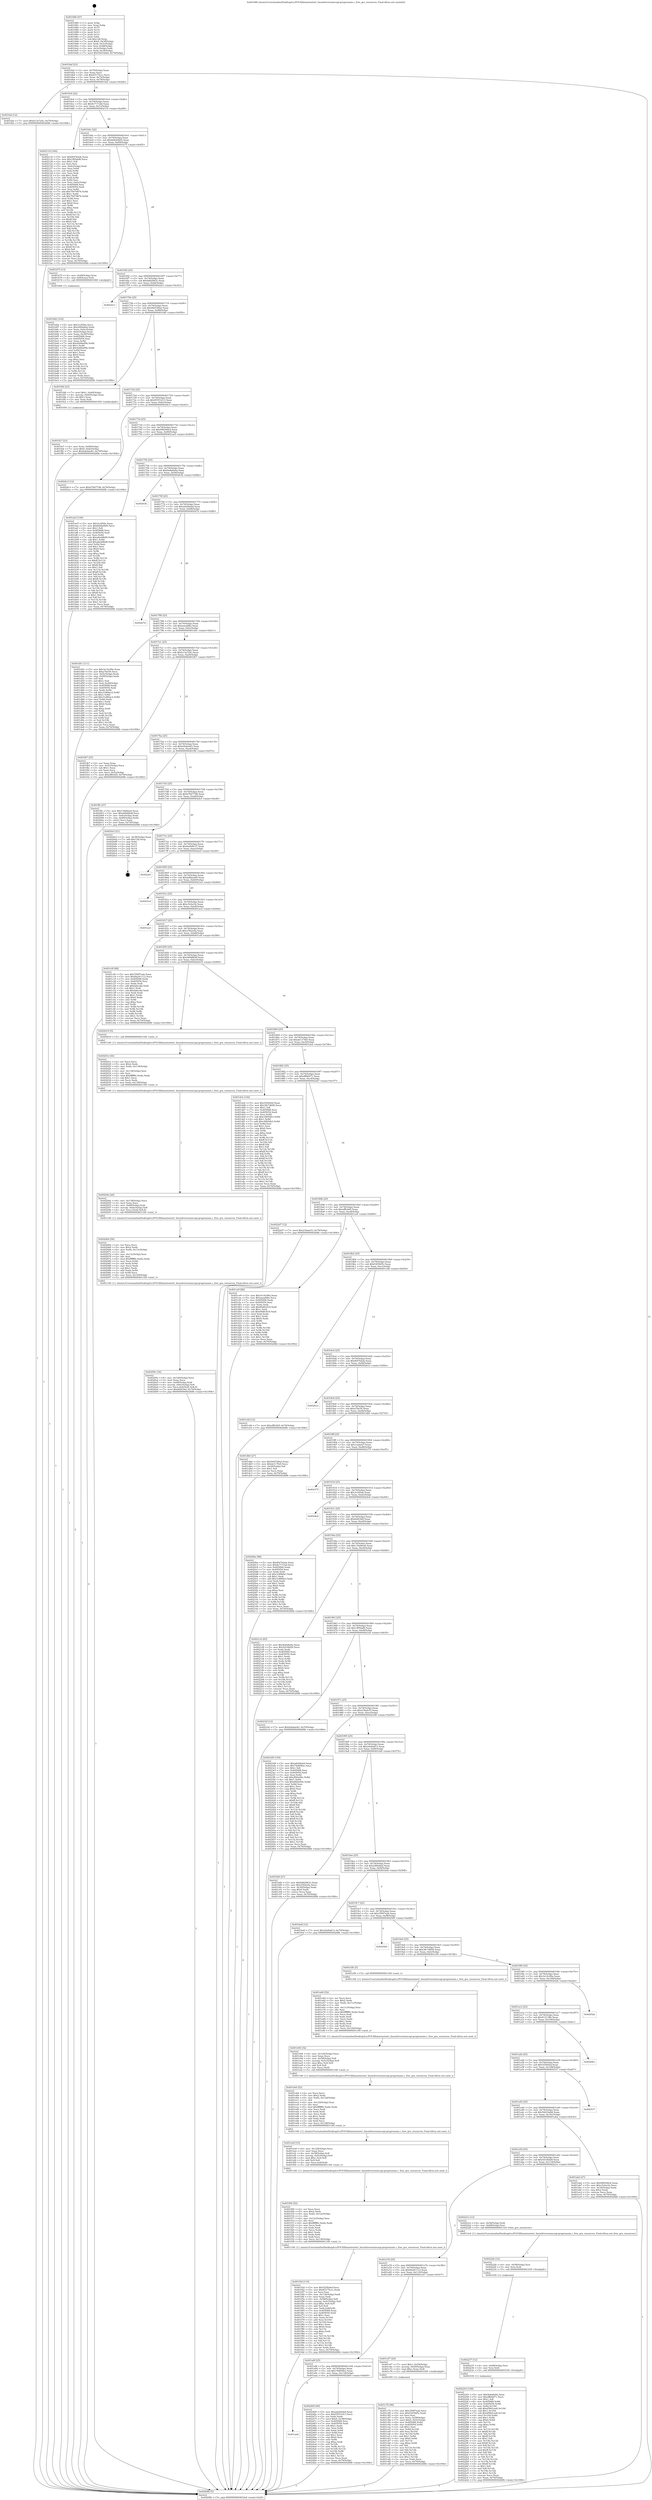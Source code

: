 digraph "0x401680" {
  label = "0x401680 (/mnt/c/Users/mathe/Desktop/tcc/POCII/binaries/extr_linuxdriversmiscsgi-grugrumain.c_free_gru_resources_Final-ollvm.out::main(0))"
  labelloc = "t"
  node[shape=record]

  Entry [label="",width=0.3,height=0.3,shape=circle,fillcolor=black,style=filled]
  "0x4016af" [label="{
     0x4016af [23]\l
     | [instrs]\l
     &nbsp;&nbsp;0x4016af \<+3\>: mov -0x70(%rbp),%eax\l
     &nbsp;&nbsp;0x4016b2 \<+2\>: mov %eax,%ecx\l
     &nbsp;&nbsp;0x4016b4 \<+6\>: sub $0x83175ccc,%ecx\l
     &nbsp;&nbsp;0x4016ba \<+3\>: mov %eax,-0x74(%rbp)\l
     &nbsp;&nbsp;0x4016bd \<+3\>: mov %ecx,-0x78(%rbp)\l
     &nbsp;&nbsp;0x4016c0 \<+6\>: je 0000000000401fab \<main+0x92b\>\l
  }"]
  "0x401fab" [label="{
     0x401fab [12]\l
     | [instrs]\l
     &nbsp;&nbsp;0x401fab \<+7\>: movl $0xb13a724c,-0x70(%rbp)\l
     &nbsp;&nbsp;0x401fb2 \<+5\>: jmp 000000000040268b \<main+0x100b\>\l
  }"]
  "0x4016c6" [label="{
     0x4016c6 [22]\l
     | [instrs]\l
     &nbsp;&nbsp;0x4016c6 \<+5\>: jmp 00000000004016cb \<main+0x4b\>\l
     &nbsp;&nbsp;0x4016cb \<+3\>: mov -0x74(%rbp),%eax\l
     &nbsp;&nbsp;0x4016ce \<+5\>: sub $0x8c717cbd,%eax\l
     &nbsp;&nbsp;0x4016d3 \<+3\>: mov %eax,-0x7c(%rbp)\l
     &nbsp;&nbsp;0x4016d6 \<+6\>: je 0000000000402116 \<main+0xa96\>\l
  }"]
  Exit [label="",width=0.3,height=0.3,shape=circle,fillcolor=black,style=filled,peripheries=2]
  "0x402116" [label="{
     0x402116 [169]\l
     | [instrs]\l
     &nbsp;&nbsp;0x402116 \<+5\>: mov $0xf64762eb,%eax\l
     &nbsp;&nbsp;0x40211b \<+5\>: mov $0x1f85daf6,%ecx\l
     &nbsp;&nbsp;0x402120 \<+2\>: mov $0x1,%dl\l
     &nbsp;&nbsp;0x402122 \<+2\>: xor %esi,%esi\l
     &nbsp;&nbsp;0x402124 \<+3\>: mov -0x6c(%rbp),%edi\l
     &nbsp;&nbsp;0x402127 \<+3\>: mov %esi,%r8d\l
     &nbsp;&nbsp;0x40212a \<+3\>: sub %edi,%r8d\l
     &nbsp;&nbsp;0x40212d \<+2\>: mov %esi,%edi\l
     &nbsp;&nbsp;0x40212f \<+3\>: sub $0x1,%edi\l
     &nbsp;&nbsp;0x402132 \<+3\>: add %edi,%r8d\l
     &nbsp;&nbsp;0x402135 \<+3\>: sub %r8d,%esi\l
     &nbsp;&nbsp;0x402138 \<+3\>: mov %esi,-0x6c(%rbp)\l
     &nbsp;&nbsp;0x40213b \<+7\>: mov 0x405068,%esi\l
     &nbsp;&nbsp;0x402142 \<+7\>: mov 0x405054,%edi\l
     &nbsp;&nbsp;0x402149 \<+3\>: mov %esi,%r8d\l
     &nbsp;&nbsp;0x40214c \<+7\>: add $0x70079876,%r8d\l
     &nbsp;&nbsp;0x402153 \<+4\>: sub $0x1,%r8d\l
     &nbsp;&nbsp;0x402157 \<+7\>: sub $0x70079876,%r8d\l
     &nbsp;&nbsp;0x40215e \<+4\>: imul %r8d,%esi\l
     &nbsp;&nbsp;0x402162 \<+3\>: and $0x1,%esi\l
     &nbsp;&nbsp;0x402165 \<+3\>: cmp $0x0,%esi\l
     &nbsp;&nbsp;0x402168 \<+4\>: sete %r9b\l
     &nbsp;&nbsp;0x40216c \<+3\>: cmp $0xa,%edi\l
     &nbsp;&nbsp;0x40216f \<+4\>: setl %r10b\l
     &nbsp;&nbsp;0x402173 \<+3\>: mov %r9b,%r11b\l
     &nbsp;&nbsp;0x402176 \<+4\>: xor $0xff,%r11b\l
     &nbsp;&nbsp;0x40217a \<+3\>: mov %r10b,%bl\l
     &nbsp;&nbsp;0x40217d \<+3\>: xor $0xff,%bl\l
     &nbsp;&nbsp;0x402180 \<+3\>: xor $0x0,%dl\l
     &nbsp;&nbsp;0x402183 \<+3\>: mov %r11b,%r14b\l
     &nbsp;&nbsp;0x402186 \<+4\>: and $0x0,%r14b\l
     &nbsp;&nbsp;0x40218a \<+3\>: and %dl,%r9b\l
     &nbsp;&nbsp;0x40218d \<+3\>: mov %bl,%r15b\l
     &nbsp;&nbsp;0x402190 \<+4\>: and $0x0,%r15b\l
     &nbsp;&nbsp;0x402194 \<+3\>: and %dl,%r10b\l
     &nbsp;&nbsp;0x402197 \<+3\>: or %r9b,%r14b\l
     &nbsp;&nbsp;0x40219a \<+3\>: or %r10b,%r15b\l
     &nbsp;&nbsp;0x40219d \<+3\>: xor %r15b,%r14b\l
     &nbsp;&nbsp;0x4021a0 \<+3\>: or %bl,%r11b\l
     &nbsp;&nbsp;0x4021a3 \<+4\>: xor $0xff,%r11b\l
     &nbsp;&nbsp;0x4021a7 \<+3\>: or $0x0,%dl\l
     &nbsp;&nbsp;0x4021aa \<+3\>: and %dl,%r11b\l
     &nbsp;&nbsp;0x4021ad \<+3\>: or %r11b,%r14b\l
     &nbsp;&nbsp;0x4021b0 \<+4\>: test $0x1,%r14b\l
     &nbsp;&nbsp;0x4021b4 \<+3\>: cmovne %ecx,%eax\l
     &nbsp;&nbsp;0x4021b7 \<+3\>: mov %eax,-0x70(%rbp)\l
     &nbsp;&nbsp;0x4021ba \<+5\>: jmp 000000000040268b \<main+0x100b\>\l
  }"]
  "0x4016dc" [label="{
     0x4016dc [22]\l
     | [instrs]\l
     &nbsp;&nbsp;0x4016dc \<+5\>: jmp 00000000004016e1 \<main+0x61\>\l
     &nbsp;&nbsp;0x4016e1 \<+3\>: mov -0x74(%rbp),%eax\l
     &nbsp;&nbsp;0x4016e4 \<+5\>: sub $0x8d44d4d5,%eax\l
     &nbsp;&nbsp;0x4016e9 \<+3\>: mov %eax,-0x80(%rbp)\l
     &nbsp;&nbsp;0x4016ec \<+6\>: je 0000000000401b75 \<main+0x4f5\>\l
  }"]
  "0x401aa8" [label="{
     0x401aa8\l
  }", style=dashed]
  "0x401b75" [label="{
     0x401b75 [13]\l
     | [instrs]\l
     &nbsp;&nbsp;0x401b75 \<+4\>: mov -0x48(%rbp),%rax\l
     &nbsp;&nbsp;0x401b79 \<+4\>: mov 0x8(%rax),%rdi\l
     &nbsp;&nbsp;0x401b7d \<+5\>: call 0000000000401060 \<atoi@plt\>\l
     | [calls]\l
     &nbsp;&nbsp;0x401060 \{1\} (unknown)\l
  }"]
  "0x4016f2" [label="{
     0x4016f2 [25]\l
     | [instrs]\l
     &nbsp;&nbsp;0x4016f2 \<+5\>: jmp 00000000004016f7 \<main+0x77\>\l
     &nbsp;&nbsp;0x4016f7 \<+3\>: mov -0x74(%rbp),%eax\l
     &nbsp;&nbsp;0x4016fa \<+5\>: sub $0x8d62963c,%eax\l
     &nbsp;&nbsp;0x4016ff \<+6\>: mov %eax,-0x84(%rbp)\l
     &nbsp;&nbsp;0x401705 \<+6\>: je 00000000004022e3 \<main+0xc63\>\l
  }"]
  "0x402469" [label="{
     0x402469 [90]\l
     | [instrs]\l
     &nbsp;&nbsp;0x402469 \<+5\>: mov $0xade94ebd,%eax\l
     &nbsp;&nbsp;0x40246e \<+5\>: mov $0x95551d13,%ecx\l
     &nbsp;&nbsp;0x402473 \<+2\>: xor %edx,%edx\l
     &nbsp;&nbsp;0x402475 \<+7\>: movl $0x0,-0x38(%rbp)\l
     &nbsp;&nbsp;0x40247c \<+7\>: mov 0x405068,%esi\l
     &nbsp;&nbsp;0x402483 \<+7\>: mov 0x405054,%edi\l
     &nbsp;&nbsp;0x40248a \<+3\>: sub $0x1,%edx\l
     &nbsp;&nbsp;0x40248d \<+3\>: mov %esi,%r8d\l
     &nbsp;&nbsp;0x402490 \<+3\>: add %edx,%r8d\l
     &nbsp;&nbsp;0x402493 \<+4\>: imul %r8d,%esi\l
     &nbsp;&nbsp;0x402497 \<+3\>: and $0x1,%esi\l
     &nbsp;&nbsp;0x40249a \<+3\>: cmp $0x0,%esi\l
     &nbsp;&nbsp;0x40249d \<+4\>: sete %r9b\l
     &nbsp;&nbsp;0x4024a1 \<+3\>: cmp $0xa,%edi\l
     &nbsp;&nbsp;0x4024a4 \<+4\>: setl %r10b\l
     &nbsp;&nbsp;0x4024a8 \<+3\>: mov %r9b,%r11b\l
     &nbsp;&nbsp;0x4024ab \<+3\>: and %r10b,%r11b\l
     &nbsp;&nbsp;0x4024ae \<+3\>: xor %r10b,%r9b\l
     &nbsp;&nbsp;0x4024b1 \<+3\>: or %r9b,%r11b\l
     &nbsp;&nbsp;0x4024b4 \<+4\>: test $0x1,%r11b\l
     &nbsp;&nbsp;0x4024b8 \<+3\>: cmovne %ecx,%eax\l
     &nbsp;&nbsp;0x4024bb \<+3\>: mov %eax,-0x70(%rbp)\l
     &nbsp;&nbsp;0x4024be \<+5\>: jmp 000000000040268b \<main+0x100b\>\l
  }"]
  "0x4022e3" [label="{
     0x4022e3\l
  }", style=dashed]
  "0x40170b" [label="{
     0x40170b [25]\l
     | [instrs]\l
     &nbsp;&nbsp;0x40170b \<+5\>: jmp 0000000000401710 \<main+0x90\>\l
     &nbsp;&nbsp;0x401710 \<+3\>: mov -0x74(%rbp),%eax\l
     &nbsp;&nbsp;0x401713 \<+5\>: sub $0x94d7d9a2,%eax\l
     &nbsp;&nbsp;0x401718 \<+6\>: mov %eax,-0x88(%rbp)\l
     &nbsp;&nbsp;0x40171e \<+6\>: je 0000000000401fd0 \<main+0x950\>\l
  }"]
  "0x402243" [label="{
     0x402243 [148]\l
     | [instrs]\l
     &nbsp;&nbsp;0x402243 \<+5\>: mov $0x9e8a8a9a,%eax\l
     &nbsp;&nbsp;0x402248 \<+5\>: mov $0xdffdd471,%ecx\l
     &nbsp;&nbsp;0x40224d \<+2\>: mov $0x1,%dl\l
     &nbsp;&nbsp;0x40224f \<+8\>: mov 0x405068,%r8d\l
     &nbsp;&nbsp;0x402257 \<+8\>: mov 0x405054,%r9d\l
     &nbsp;&nbsp;0x40225f \<+3\>: mov %r8d,%r10d\l
     &nbsp;&nbsp;0x402262 \<+7\>: add $0xd58d1ee8,%r10d\l
     &nbsp;&nbsp;0x402269 \<+4\>: sub $0x1,%r10d\l
     &nbsp;&nbsp;0x40226d \<+7\>: sub $0xd58d1ee8,%r10d\l
     &nbsp;&nbsp;0x402274 \<+4\>: imul %r10d,%r8d\l
     &nbsp;&nbsp;0x402278 \<+4\>: and $0x1,%r8d\l
     &nbsp;&nbsp;0x40227c \<+4\>: cmp $0x0,%r8d\l
     &nbsp;&nbsp;0x402280 \<+4\>: sete %r11b\l
     &nbsp;&nbsp;0x402284 \<+4\>: cmp $0xa,%r9d\l
     &nbsp;&nbsp;0x402288 \<+3\>: setl %bl\l
     &nbsp;&nbsp;0x40228b \<+3\>: mov %r11b,%r14b\l
     &nbsp;&nbsp;0x40228e \<+4\>: xor $0xff,%r14b\l
     &nbsp;&nbsp;0x402292 \<+3\>: mov %bl,%r15b\l
     &nbsp;&nbsp;0x402295 \<+4\>: xor $0xff,%r15b\l
     &nbsp;&nbsp;0x402299 \<+3\>: xor $0x1,%dl\l
     &nbsp;&nbsp;0x40229c \<+3\>: mov %r14b,%r12b\l
     &nbsp;&nbsp;0x40229f \<+4\>: and $0xff,%r12b\l
     &nbsp;&nbsp;0x4022a3 \<+3\>: and %dl,%r11b\l
     &nbsp;&nbsp;0x4022a6 \<+3\>: mov %r15b,%r13b\l
     &nbsp;&nbsp;0x4022a9 \<+4\>: and $0xff,%r13b\l
     &nbsp;&nbsp;0x4022ad \<+2\>: and %dl,%bl\l
     &nbsp;&nbsp;0x4022af \<+3\>: or %r11b,%r12b\l
     &nbsp;&nbsp;0x4022b2 \<+3\>: or %bl,%r13b\l
     &nbsp;&nbsp;0x4022b5 \<+3\>: xor %r13b,%r12b\l
     &nbsp;&nbsp;0x4022b8 \<+3\>: or %r15b,%r14b\l
     &nbsp;&nbsp;0x4022bb \<+4\>: xor $0xff,%r14b\l
     &nbsp;&nbsp;0x4022bf \<+3\>: or $0x1,%dl\l
     &nbsp;&nbsp;0x4022c2 \<+3\>: and %dl,%r14b\l
     &nbsp;&nbsp;0x4022c5 \<+3\>: or %r14b,%r12b\l
     &nbsp;&nbsp;0x4022c8 \<+4\>: test $0x1,%r12b\l
     &nbsp;&nbsp;0x4022cc \<+3\>: cmovne %ecx,%eax\l
     &nbsp;&nbsp;0x4022cf \<+3\>: mov %eax,-0x70(%rbp)\l
     &nbsp;&nbsp;0x4022d2 \<+5\>: jmp 000000000040268b \<main+0x100b\>\l
  }"]
  "0x401fd0" [label="{
     0x401fd0 [23]\l
     | [instrs]\l
     &nbsp;&nbsp;0x401fd0 \<+7\>: movl $0x1,-0x60(%rbp)\l
     &nbsp;&nbsp;0x401fd7 \<+4\>: movslq -0x60(%rbp),%rax\l
     &nbsp;&nbsp;0x401fdb \<+4\>: shl $0x3,%rax\l
     &nbsp;&nbsp;0x401fdf \<+3\>: mov %rax,%rdi\l
     &nbsp;&nbsp;0x401fe2 \<+5\>: call 0000000000401050 \<malloc@plt\>\l
     | [calls]\l
     &nbsp;&nbsp;0x401050 \{1\} (unknown)\l
  }"]
  "0x401724" [label="{
     0x401724 [25]\l
     | [instrs]\l
     &nbsp;&nbsp;0x401724 \<+5\>: jmp 0000000000401729 \<main+0xa9\>\l
     &nbsp;&nbsp;0x401729 \<+3\>: mov -0x74(%rbp),%eax\l
     &nbsp;&nbsp;0x40172c \<+5\>: sub $0x95551d13,%eax\l
     &nbsp;&nbsp;0x401731 \<+6\>: mov %eax,-0x8c(%rbp)\l
     &nbsp;&nbsp;0x401737 \<+6\>: je 00000000004024c3 \<main+0xe43\>\l
  }"]
  "0x402237" [label="{
     0x402237 [12]\l
     | [instrs]\l
     &nbsp;&nbsp;0x402237 \<+4\>: mov -0x68(%rbp),%rsi\l
     &nbsp;&nbsp;0x40223b \<+3\>: mov %rsi,%rdi\l
     &nbsp;&nbsp;0x40223e \<+5\>: call 0000000000401030 \<free@plt\>\l
     | [calls]\l
     &nbsp;&nbsp;0x401030 \{1\} (unknown)\l
  }"]
  "0x4024c3" [label="{
     0x4024c3 [12]\l
     | [instrs]\l
     &nbsp;&nbsp;0x4024c3 \<+7\>: movl $0xb78477d8,-0x70(%rbp)\l
     &nbsp;&nbsp;0x4024ca \<+5\>: jmp 000000000040268b \<main+0x100b\>\l
  }"]
  "0x40173d" [label="{
     0x40173d [25]\l
     | [instrs]\l
     &nbsp;&nbsp;0x40173d \<+5\>: jmp 0000000000401742 \<main+0xc2\>\l
     &nbsp;&nbsp;0x401742 \<+3\>: mov -0x74(%rbp),%eax\l
     &nbsp;&nbsp;0x401745 \<+5\>: sub $0x996548cd,%eax\l
     &nbsp;&nbsp;0x40174a \<+6\>: mov %eax,-0x90(%rbp)\l
     &nbsp;&nbsp;0x401750 \<+6\>: je 0000000000401ae5 \<main+0x465\>\l
  }"]
  "0x40222b" [label="{
     0x40222b [12]\l
     | [instrs]\l
     &nbsp;&nbsp;0x40222b \<+4\>: mov -0x58(%rbp),%rsi\l
     &nbsp;&nbsp;0x40222f \<+3\>: mov %rsi,%rdi\l
     &nbsp;&nbsp;0x402232 \<+5\>: call 0000000000401030 \<free@plt\>\l
     | [calls]\l
     &nbsp;&nbsp;0x401030 \{1\} (unknown)\l
  }"]
  "0x401ae5" [label="{
     0x401ae5 [144]\l
     | [instrs]\l
     &nbsp;&nbsp;0x401ae5 \<+5\>: mov $0x3cc85da,%eax\l
     &nbsp;&nbsp;0x401aea \<+5\>: mov $0x8d44d4d5,%ecx\l
     &nbsp;&nbsp;0x401aef \<+2\>: mov $0x1,%dl\l
     &nbsp;&nbsp;0x401af1 \<+7\>: mov 0x405068,%esi\l
     &nbsp;&nbsp;0x401af8 \<+7\>: mov 0x405054,%edi\l
     &nbsp;&nbsp;0x401aff \<+3\>: mov %esi,%r8d\l
     &nbsp;&nbsp;0x401b02 \<+7\>: sub $0xa8eddb08,%r8d\l
     &nbsp;&nbsp;0x401b09 \<+4\>: sub $0x1,%r8d\l
     &nbsp;&nbsp;0x401b0d \<+7\>: add $0xa8eddb08,%r8d\l
     &nbsp;&nbsp;0x401b14 \<+4\>: imul %r8d,%esi\l
     &nbsp;&nbsp;0x401b18 \<+3\>: and $0x1,%esi\l
     &nbsp;&nbsp;0x401b1b \<+3\>: cmp $0x0,%esi\l
     &nbsp;&nbsp;0x401b1e \<+4\>: sete %r9b\l
     &nbsp;&nbsp;0x401b22 \<+3\>: cmp $0xa,%edi\l
     &nbsp;&nbsp;0x401b25 \<+4\>: setl %r10b\l
     &nbsp;&nbsp;0x401b29 \<+3\>: mov %r9b,%r11b\l
     &nbsp;&nbsp;0x401b2c \<+4\>: xor $0xff,%r11b\l
     &nbsp;&nbsp;0x401b30 \<+3\>: mov %r10b,%bl\l
     &nbsp;&nbsp;0x401b33 \<+3\>: xor $0xff,%bl\l
     &nbsp;&nbsp;0x401b36 \<+3\>: xor $0x1,%dl\l
     &nbsp;&nbsp;0x401b39 \<+3\>: mov %r11b,%r14b\l
     &nbsp;&nbsp;0x401b3c \<+4\>: and $0xff,%r14b\l
     &nbsp;&nbsp;0x401b40 \<+3\>: and %dl,%r9b\l
     &nbsp;&nbsp;0x401b43 \<+3\>: mov %bl,%r15b\l
     &nbsp;&nbsp;0x401b46 \<+4\>: and $0xff,%r15b\l
     &nbsp;&nbsp;0x401b4a \<+3\>: and %dl,%r10b\l
     &nbsp;&nbsp;0x401b4d \<+3\>: or %r9b,%r14b\l
     &nbsp;&nbsp;0x401b50 \<+3\>: or %r10b,%r15b\l
     &nbsp;&nbsp;0x401b53 \<+3\>: xor %r15b,%r14b\l
     &nbsp;&nbsp;0x401b56 \<+3\>: or %bl,%r11b\l
     &nbsp;&nbsp;0x401b59 \<+4\>: xor $0xff,%r11b\l
     &nbsp;&nbsp;0x401b5d \<+3\>: or $0x1,%dl\l
     &nbsp;&nbsp;0x401b60 \<+3\>: and %dl,%r11b\l
     &nbsp;&nbsp;0x401b63 \<+3\>: or %r11b,%r14b\l
     &nbsp;&nbsp;0x401b66 \<+4\>: test $0x1,%r14b\l
     &nbsp;&nbsp;0x401b6a \<+3\>: cmovne %ecx,%eax\l
     &nbsp;&nbsp;0x401b6d \<+3\>: mov %eax,-0x70(%rbp)\l
     &nbsp;&nbsp;0x401b70 \<+5\>: jmp 000000000040268b \<main+0x100b\>\l
  }"]
  "0x401756" [label="{
     0x401756 [25]\l
     | [instrs]\l
     &nbsp;&nbsp;0x401756 \<+5\>: jmp 000000000040175b \<main+0xdb\>\l
     &nbsp;&nbsp;0x40175b \<+3\>: mov -0x74(%rbp),%eax\l
     &nbsp;&nbsp;0x40175e \<+5\>: sub $0x9e8a8a9a,%eax\l
     &nbsp;&nbsp;0x401763 \<+6\>: mov %eax,-0x94(%rbp)\l
     &nbsp;&nbsp;0x401769 \<+6\>: je 000000000040263b \<main+0xfbb\>\l
  }"]
  "0x40209c" [label="{
     0x40209c [34]\l
     | [instrs]\l
     &nbsp;&nbsp;0x40209c \<+6\>: mov -0x140(%rbp),%ecx\l
     &nbsp;&nbsp;0x4020a2 \<+3\>: imul %eax,%ecx\l
     &nbsp;&nbsp;0x4020a5 \<+4\>: mov -0x68(%rbp),%rdi\l
     &nbsp;&nbsp;0x4020a9 \<+4\>: movslq -0x6c(%rbp),%r8\l
     &nbsp;&nbsp;0x4020ad \<+5\>: mov %ecx,0x4(%rdi,%r8,8)\l
     &nbsp;&nbsp;0x4020b2 \<+7\>: movl $0xbf2636d,-0x70(%rbp)\l
     &nbsp;&nbsp;0x4020b9 \<+5\>: jmp 000000000040268b \<main+0x100b\>\l
  }"]
  "0x40263b" [label="{
     0x40263b\l
  }", style=dashed]
  "0x40176f" [label="{
     0x40176f [25]\l
     | [instrs]\l
     &nbsp;&nbsp;0x40176f \<+5\>: jmp 0000000000401774 \<main+0xf4\>\l
     &nbsp;&nbsp;0x401774 \<+3\>: mov -0x74(%rbp),%eax\l
     &nbsp;&nbsp;0x401777 \<+5\>: sub $0xade94ebd,%eax\l
     &nbsp;&nbsp;0x40177c \<+6\>: mov %eax,-0x98(%rbp)\l
     &nbsp;&nbsp;0x401782 \<+6\>: je 000000000040267d \<main+0xffd\>\l
  }"]
  "0x402064" [label="{
     0x402064 [56]\l
     | [instrs]\l
     &nbsp;&nbsp;0x402064 \<+2\>: xor %ecx,%ecx\l
     &nbsp;&nbsp;0x402066 \<+5\>: mov $0x2,%edx\l
     &nbsp;&nbsp;0x40206b \<+6\>: mov %edx,-0x13c(%rbp)\l
     &nbsp;&nbsp;0x402071 \<+1\>: cltd\l
     &nbsp;&nbsp;0x402072 \<+6\>: mov -0x13c(%rbp),%esi\l
     &nbsp;&nbsp;0x402078 \<+2\>: idiv %esi\l
     &nbsp;&nbsp;0x40207a \<+6\>: imul $0xfffffffe,%edx,%edx\l
     &nbsp;&nbsp;0x402080 \<+3\>: mov %ecx,%r9d\l
     &nbsp;&nbsp;0x402083 \<+3\>: sub %edx,%r9d\l
     &nbsp;&nbsp;0x402086 \<+2\>: mov %ecx,%edx\l
     &nbsp;&nbsp;0x402088 \<+3\>: sub $0x1,%edx\l
     &nbsp;&nbsp;0x40208b \<+3\>: add %edx,%r9d\l
     &nbsp;&nbsp;0x40208e \<+3\>: sub %r9d,%ecx\l
     &nbsp;&nbsp;0x402091 \<+6\>: mov %ecx,-0x140(%rbp)\l
     &nbsp;&nbsp;0x402097 \<+5\>: call 0000000000401160 \<next_i\>\l
     | [calls]\l
     &nbsp;&nbsp;0x401160 \{1\} (/mnt/c/Users/mathe/Desktop/tcc/POCII/binaries/extr_linuxdriversmiscsgi-grugrumain.c_free_gru_resources_Final-ollvm.out::next_i)\l
  }"]
  "0x40267d" [label="{
     0x40267d\l
  }", style=dashed]
  "0x401788" [label="{
     0x401788 [25]\l
     | [instrs]\l
     &nbsp;&nbsp;0x401788 \<+5\>: jmp 000000000040178d \<main+0x10d\>\l
     &nbsp;&nbsp;0x40178d \<+3\>: mov -0x74(%rbp),%eax\l
     &nbsp;&nbsp;0x401790 \<+5\>: sub $0xaeea6f6e,%eax\l
     &nbsp;&nbsp;0x401795 \<+6\>: mov %eax,-0x9c(%rbp)\l
     &nbsp;&nbsp;0x40179b \<+6\>: je 0000000000401d41 \<main+0x6c1\>\l
  }"]
  "0x40204a" [label="{
     0x40204a [26]\l
     | [instrs]\l
     &nbsp;&nbsp;0x40204a \<+6\>: mov -0x138(%rbp),%ecx\l
     &nbsp;&nbsp;0x402050 \<+3\>: imul %eax,%ecx\l
     &nbsp;&nbsp;0x402053 \<+4\>: mov -0x68(%rbp),%rdi\l
     &nbsp;&nbsp;0x402057 \<+4\>: movslq -0x6c(%rbp),%r8\l
     &nbsp;&nbsp;0x40205b \<+4\>: mov %ecx,(%rdi,%r8,8)\l
     &nbsp;&nbsp;0x40205f \<+5\>: call 0000000000401160 \<next_i\>\l
     | [calls]\l
     &nbsp;&nbsp;0x401160 \{1\} (/mnt/c/Users/mathe/Desktop/tcc/POCII/binaries/extr_linuxdriversmiscsgi-grugrumain.c_free_gru_resources_Final-ollvm.out::next_i)\l
  }"]
  "0x401d41" [label="{
     0x401d41 [111]\l
     | [instrs]\l
     &nbsp;&nbsp;0x401d41 \<+5\>: mov $0x3e14c99a,%eax\l
     &nbsp;&nbsp;0x401d46 \<+5\>: mov $0xa7be59,%ecx\l
     &nbsp;&nbsp;0x401d4b \<+3\>: mov -0x5c(%rbp),%edx\l
     &nbsp;&nbsp;0x401d4e \<+3\>: cmp -0x50(%rbp),%edx\l
     &nbsp;&nbsp;0x401d51 \<+4\>: setl %sil\l
     &nbsp;&nbsp;0x401d55 \<+4\>: and $0x1,%sil\l
     &nbsp;&nbsp;0x401d59 \<+4\>: mov %sil,-0x29(%rbp)\l
     &nbsp;&nbsp;0x401d5d \<+7\>: mov 0x405068,%edx\l
     &nbsp;&nbsp;0x401d64 \<+7\>: mov 0x405054,%edi\l
     &nbsp;&nbsp;0x401d6b \<+3\>: mov %edx,%r8d\l
     &nbsp;&nbsp;0x401d6e \<+7\>: sub $0x31d66ac2,%r8d\l
     &nbsp;&nbsp;0x401d75 \<+4\>: sub $0x1,%r8d\l
     &nbsp;&nbsp;0x401d79 \<+7\>: add $0x31d66ac2,%r8d\l
     &nbsp;&nbsp;0x401d80 \<+4\>: imul %r8d,%edx\l
     &nbsp;&nbsp;0x401d84 \<+3\>: and $0x1,%edx\l
     &nbsp;&nbsp;0x401d87 \<+3\>: cmp $0x0,%edx\l
     &nbsp;&nbsp;0x401d8a \<+4\>: sete %sil\l
     &nbsp;&nbsp;0x401d8e \<+3\>: cmp $0xa,%edi\l
     &nbsp;&nbsp;0x401d91 \<+4\>: setl %r9b\l
     &nbsp;&nbsp;0x401d95 \<+3\>: mov %sil,%r10b\l
     &nbsp;&nbsp;0x401d98 \<+3\>: and %r9b,%r10b\l
     &nbsp;&nbsp;0x401d9b \<+3\>: xor %r9b,%sil\l
     &nbsp;&nbsp;0x401d9e \<+3\>: or %sil,%r10b\l
     &nbsp;&nbsp;0x401da1 \<+4\>: test $0x1,%r10b\l
     &nbsp;&nbsp;0x401da5 \<+3\>: cmovne %ecx,%eax\l
     &nbsp;&nbsp;0x401da8 \<+3\>: mov %eax,-0x70(%rbp)\l
     &nbsp;&nbsp;0x401dab \<+5\>: jmp 000000000040268b \<main+0x100b\>\l
  }"]
  "0x4017a1" [label="{
     0x4017a1 [25]\l
     | [instrs]\l
     &nbsp;&nbsp;0x4017a1 \<+5\>: jmp 00000000004017a6 \<main+0x126\>\l
     &nbsp;&nbsp;0x4017a6 \<+3\>: mov -0x74(%rbp),%eax\l
     &nbsp;&nbsp;0x4017a9 \<+5\>: sub $0xb13a724c,%eax\l
     &nbsp;&nbsp;0x4017ae \<+6\>: mov %eax,-0xa0(%rbp)\l
     &nbsp;&nbsp;0x4017b4 \<+6\>: je 0000000000401fb7 \<main+0x937\>\l
  }"]
  "0x40201e" [label="{
     0x40201e [44]\l
     | [instrs]\l
     &nbsp;&nbsp;0x40201e \<+2\>: xor %ecx,%ecx\l
     &nbsp;&nbsp;0x402020 \<+5\>: mov $0x2,%edx\l
     &nbsp;&nbsp;0x402025 \<+6\>: mov %edx,-0x134(%rbp)\l
     &nbsp;&nbsp;0x40202b \<+1\>: cltd\l
     &nbsp;&nbsp;0x40202c \<+6\>: mov -0x134(%rbp),%esi\l
     &nbsp;&nbsp;0x402032 \<+2\>: idiv %esi\l
     &nbsp;&nbsp;0x402034 \<+6\>: imul $0xfffffffe,%edx,%edx\l
     &nbsp;&nbsp;0x40203a \<+3\>: sub $0x1,%ecx\l
     &nbsp;&nbsp;0x40203d \<+2\>: sub %ecx,%edx\l
     &nbsp;&nbsp;0x40203f \<+6\>: mov %edx,-0x138(%rbp)\l
     &nbsp;&nbsp;0x402045 \<+5\>: call 0000000000401160 \<next_i\>\l
     | [calls]\l
     &nbsp;&nbsp;0x401160 \{1\} (/mnt/c/Users/mathe/Desktop/tcc/POCII/binaries/extr_linuxdriversmiscsgi-grugrumain.c_free_gru_resources_Final-ollvm.out::next_i)\l
  }"]
  "0x401fb7" [label="{
     0x401fb7 [25]\l
     | [instrs]\l
     &nbsp;&nbsp;0x401fb7 \<+2\>: xor %eax,%eax\l
     &nbsp;&nbsp;0x401fb9 \<+3\>: mov -0x5c(%rbp),%ecx\l
     &nbsp;&nbsp;0x401fbc \<+3\>: sub $0x1,%eax\l
     &nbsp;&nbsp;0x401fbf \<+2\>: sub %eax,%ecx\l
     &nbsp;&nbsp;0x401fc1 \<+3\>: mov %ecx,-0x5c(%rbp)\l
     &nbsp;&nbsp;0x401fc4 \<+7\>: movl $0xefffc0d5,-0x70(%rbp)\l
     &nbsp;&nbsp;0x401fcb \<+5\>: jmp 000000000040268b \<main+0x100b\>\l
  }"]
  "0x4017ba" [label="{
     0x4017ba [25]\l
     | [instrs]\l
     &nbsp;&nbsp;0x4017ba \<+5\>: jmp 00000000004017bf \<main+0x13f\>\l
     &nbsp;&nbsp;0x4017bf \<+3\>: mov -0x74(%rbp),%eax\l
     &nbsp;&nbsp;0x4017c2 \<+5\>: sub $0xb2bdae83,%eax\l
     &nbsp;&nbsp;0x4017c7 \<+6\>: mov %eax,-0xa4(%rbp)\l
     &nbsp;&nbsp;0x4017cd \<+6\>: je 0000000000401ffe \<main+0x97e\>\l
  }"]
  "0x401fe7" [label="{
     0x401fe7 [23]\l
     | [instrs]\l
     &nbsp;&nbsp;0x401fe7 \<+4\>: mov %rax,-0x68(%rbp)\l
     &nbsp;&nbsp;0x401feb \<+7\>: movl $0x0,-0x6c(%rbp)\l
     &nbsp;&nbsp;0x401ff2 \<+7\>: movl $0xb2bdae83,-0x70(%rbp)\l
     &nbsp;&nbsp;0x401ff9 \<+5\>: jmp 000000000040268b \<main+0x100b\>\l
  }"]
  "0x401ffe" [label="{
     0x401ffe [27]\l
     | [instrs]\l
     &nbsp;&nbsp;0x401ffe \<+5\>: mov $0x130d0ea0,%eax\l
     &nbsp;&nbsp;0x402003 \<+5\>: mov $0xd49d6b4f,%ecx\l
     &nbsp;&nbsp;0x402008 \<+3\>: mov -0x6c(%rbp),%edx\l
     &nbsp;&nbsp;0x40200b \<+3\>: cmp -0x60(%rbp),%edx\l
     &nbsp;&nbsp;0x40200e \<+3\>: cmovl %ecx,%eax\l
     &nbsp;&nbsp;0x402011 \<+3\>: mov %eax,-0x70(%rbp)\l
     &nbsp;&nbsp;0x402014 \<+5\>: jmp 000000000040268b \<main+0x100b\>\l
  }"]
  "0x4017d3" [label="{
     0x4017d3 [25]\l
     | [instrs]\l
     &nbsp;&nbsp;0x4017d3 \<+5\>: jmp 00000000004017d8 \<main+0x158\>\l
     &nbsp;&nbsp;0x4017d8 \<+3\>: mov -0x74(%rbp),%eax\l
     &nbsp;&nbsp;0x4017db \<+5\>: sub $0xb78477d8,%eax\l
     &nbsp;&nbsp;0x4017e0 \<+6\>: mov %eax,-0xa8(%rbp)\l
     &nbsp;&nbsp;0x4017e6 \<+6\>: je 00000000004024cf \<main+0xe4f\>\l
  }"]
  "0x401f3d" [label="{
     0x401f3d [110]\l
     | [instrs]\l
     &nbsp;&nbsp;0x401f3d \<+5\>: mov $0x525fe0ef,%ecx\l
     &nbsp;&nbsp;0x401f42 \<+5\>: mov $0x83175ccc,%edx\l
     &nbsp;&nbsp;0x401f47 \<+2\>: xor %esi,%esi\l
     &nbsp;&nbsp;0x401f49 \<+6\>: mov -0x130(%rbp),%edi\l
     &nbsp;&nbsp;0x401f4f \<+3\>: imul %eax,%edi\l
     &nbsp;&nbsp;0x401f52 \<+4\>: mov -0x58(%rbp),%r8\l
     &nbsp;&nbsp;0x401f56 \<+4\>: movslq -0x5c(%rbp),%r9\l
     &nbsp;&nbsp;0x401f5a \<+4\>: imul $0xc,%r9,%r9\l
     &nbsp;&nbsp;0x401f5e \<+3\>: add %r9,%r8\l
     &nbsp;&nbsp;0x401f61 \<+4\>: mov %edi,0x8(%r8)\l
     &nbsp;&nbsp;0x401f65 \<+7\>: mov 0x405068,%eax\l
     &nbsp;&nbsp;0x401f6c \<+7\>: mov 0x405054,%edi\l
     &nbsp;&nbsp;0x401f73 \<+3\>: sub $0x1,%esi\l
     &nbsp;&nbsp;0x401f76 \<+3\>: mov %eax,%r10d\l
     &nbsp;&nbsp;0x401f79 \<+3\>: add %esi,%r10d\l
     &nbsp;&nbsp;0x401f7c \<+4\>: imul %r10d,%eax\l
     &nbsp;&nbsp;0x401f80 \<+3\>: and $0x1,%eax\l
     &nbsp;&nbsp;0x401f83 \<+3\>: cmp $0x0,%eax\l
     &nbsp;&nbsp;0x401f86 \<+4\>: sete %r11b\l
     &nbsp;&nbsp;0x401f8a \<+3\>: cmp $0xa,%edi\l
     &nbsp;&nbsp;0x401f8d \<+3\>: setl %bl\l
     &nbsp;&nbsp;0x401f90 \<+3\>: mov %r11b,%r14b\l
     &nbsp;&nbsp;0x401f93 \<+3\>: and %bl,%r14b\l
     &nbsp;&nbsp;0x401f96 \<+3\>: xor %bl,%r11b\l
     &nbsp;&nbsp;0x401f99 \<+3\>: or %r11b,%r14b\l
     &nbsp;&nbsp;0x401f9c \<+4\>: test $0x1,%r14b\l
     &nbsp;&nbsp;0x401fa0 \<+3\>: cmovne %edx,%ecx\l
     &nbsp;&nbsp;0x401fa3 \<+3\>: mov %ecx,-0x70(%rbp)\l
     &nbsp;&nbsp;0x401fa6 \<+5\>: jmp 000000000040268b \<main+0x100b\>\l
  }"]
  "0x4024cf" [label="{
     0x4024cf [21]\l
     | [instrs]\l
     &nbsp;&nbsp;0x4024cf \<+3\>: mov -0x38(%rbp),%eax\l
     &nbsp;&nbsp;0x4024d2 \<+7\>: add $0x128,%rsp\l
     &nbsp;&nbsp;0x4024d9 \<+1\>: pop %rbx\l
     &nbsp;&nbsp;0x4024da \<+2\>: pop %r12\l
     &nbsp;&nbsp;0x4024dc \<+2\>: pop %r13\l
     &nbsp;&nbsp;0x4024de \<+2\>: pop %r14\l
     &nbsp;&nbsp;0x4024e0 \<+2\>: pop %r15\l
     &nbsp;&nbsp;0x4024e2 \<+1\>: pop %rbp\l
     &nbsp;&nbsp;0x4024e3 \<+1\>: ret\l
  }"]
  "0x4017ec" [label="{
     0x4017ec [25]\l
     | [instrs]\l
     &nbsp;&nbsp;0x4017ec \<+5\>: jmp 00000000004017f1 \<main+0x171\>\l
     &nbsp;&nbsp;0x4017f1 \<+3\>: mov -0x74(%rbp),%eax\l
     &nbsp;&nbsp;0x4017f4 \<+5\>: sub $0xba008e37,%eax\l
     &nbsp;&nbsp;0x4017f9 \<+6\>: mov %eax,-0xac(%rbp)\l
     &nbsp;&nbsp;0x4017ff \<+6\>: je 00000000004022ef \<main+0xc6f\>\l
  }"]
  "0x401f09" [label="{
     0x401f09 [52]\l
     | [instrs]\l
     &nbsp;&nbsp;0x401f09 \<+2\>: xor %ecx,%ecx\l
     &nbsp;&nbsp;0x401f0b \<+5\>: mov $0x2,%edx\l
     &nbsp;&nbsp;0x401f10 \<+6\>: mov %edx,-0x12c(%rbp)\l
     &nbsp;&nbsp;0x401f16 \<+1\>: cltd\l
     &nbsp;&nbsp;0x401f17 \<+6\>: mov -0x12c(%rbp),%esi\l
     &nbsp;&nbsp;0x401f1d \<+2\>: idiv %esi\l
     &nbsp;&nbsp;0x401f1f \<+6\>: imul $0xfffffffe,%edx,%edx\l
     &nbsp;&nbsp;0x401f25 \<+2\>: mov %ecx,%edi\l
     &nbsp;&nbsp;0x401f27 \<+2\>: sub %edx,%edi\l
     &nbsp;&nbsp;0x401f29 \<+2\>: mov %ecx,%edx\l
     &nbsp;&nbsp;0x401f2b \<+3\>: sub $0x1,%edx\l
     &nbsp;&nbsp;0x401f2e \<+2\>: add %edx,%edi\l
     &nbsp;&nbsp;0x401f30 \<+2\>: sub %edi,%ecx\l
     &nbsp;&nbsp;0x401f32 \<+6\>: mov %ecx,-0x130(%rbp)\l
     &nbsp;&nbsp;0x401f38 \<+5\>: call 0000000000401160 \<next_i\>\l
     | [calls]\l
     &nbsp;&nbsp;0x401160 \{1\} (/mnt/c/Users/mathe/Desktop/tcc/POCII/binaries/extr_linuxdriversmiscsgi-grugrumain.c_free_gru_resources_Final-ollvm.out::next_i)\l
  }"]
  "0x4022ef" [label="{
     0x4022ef\l
  }", style=dashed]
  "0x401805" [label="{
     0x401805 [25]\l
     | [instrs]\l
     &nbsp;&nbsp;0x401805 \<+5\>: jmp 000000000040180a \<main+0x18a\>\l
     &nbsp;&nbsp;0x40180a \<+3\>: mov -0x74(%rbp),%eax\l
     &nbsp;&nbsp;0x40180d \<+5\>: sub $0xbd82aa49,%eax\l
     &nbsp;&nbsp;0x401812 \<+6\>: mov %eax,-0xb0(%rbp)\l
     &nbsp;&nbsp;0x401818 \<+6\>: je 00000000004023cd \<main+0xd4d\>\l
  }"]
  "0x401ee8" [label="{
     0x401ee8 [33]\l
     | [instrs]\l
     &nbsp;&nbsp;0x401ee8 \<+6\>: mov -0x128(%rbp),%ecx\l
     &nbsp;&nbsp;0x401eee \<+3\>: imul %eax,%ecx\l
     &nbsp;&nbsp;0x401ef1 \<+4\>: mov -0x58(%rbp),%r8\l
     &nbsp;&nbsp;0x401ef5 \<+4\>: movslq -0x5c(%rbp),%r9\l
     &nbsp;&nbsp;0x401ef9 \<+4\>: imul $0xc,%r9,%r9\l
     &nbsp;&nbsp;0x401efd \<+3\>: add %r9,%r8\l
     &nbsp;&nbsp;0x401f00 \<+4\>: mov %ecx,0x4(%r8)\l
     &nbsp;&nbsp;0x401f04 \<+5\>: call 0000000000401160 \<next_i\>\l
     | [calls]\l
     &nbsp;&nbsp;0x401160 \{1\} (/mnt/c/Users/mathe/Desktop/tcc/POCII/binaries/extr_linuxdriversmiscsgi-grugrumain.c_free_gru_resources_Final-ollvm.out::next_i)\l
  }"]
  "0x4023cd" [label="{
     0x4023cd\l
  }", style=dashed]
  "0x40181e" [label="{
     0x40181e [25]\l
     | [instrs]\l
     &nbsp;&nbsp;0x40181e \<+5\>: jmp 0000000000401823 \<main+0x1a3\>\l
     &nbsp;&nbsp;0x401823 \<+3\>: mov -0x74(%rbp),%eax\l
     &nbsp;&nbsp;0x401826 \<+5\>: sub $0xc5c0a1fe,%eax\l
     &nbsp;&nbsp;0x40182b \<+6\>: mov %eax,-0xb4(%rbp)\l
     &nbsp;&nbsp;0x401831 \<+6\>: je 0000000000401acd \<main+0x44d\>\l
  }"]
  "0x401eb4" [label="{
     0x401eb4 [52]\l
     | [instrs]\l
     &nbsp;&nbsp;0x401eb4 \<+2\>: xor %ecx,%ecx\l
     &nbsp;&nbsp;0x401eb6 \<+5\>: mov $0x2,%edx\l
     &nbsp;&nbsp;0x401ebb \<+6\>: mov %edx,-0x124(%rbp)\l
     &nbsp;&nbsp;0x401ec1 \<+1\>: cltd\l
     &nbsp;&nbsp;0x401ec2 \<+6\>: mov -0x124(%rbp),%esi\l
     &nbsp;&nbsp;0x401ec8 \<+2\>: idiv %esi\l
     &nbsp;&nbsp;0x401eca \<+6\>: imul $0xfffffffe,%edx,%edx\l
     &nbsp;&nbsp;0x401ed0 \<+2\>: mov %ecx,%edi\l
     &nbsp;&nbsp;0x401ed2 \<+2\>: sub %edx,%edi\l
     &nbsp;&nbsp;0x401ed4 \<+2\>: mov %ecx,%edx\l
     &nbsp;&nbsp;0x401ed6 \<+3\>: sub $0x1,%edx\l
     &nbsp;&nbsp;0x401ed9 \<+2\>: add %edx,%edi\l
     &nbsp;&nbsp;0x401edb \<+2\>: sub %edi,%ecx\l
     &nbsp;&nbsp;0x401edd \<+6\>: mov %ecx,-0x128(%rbp)\l
     &nbsp;&nbsp;0x401ee3 \<+5\>: call 0000000000401160 \<next_i\>\l
     | [calls]\l
     &nbsp;&nbsp;0x401160 \{1\} (/mnt/c/Users/mathe/Desktop/tcc/POCII/binaries/extr_linuxdriversmiscsgi-grugrumain.c_free_gru_resources_Final-ollvm.out::next_i)\l
  }"]
  "0x401acd" [label="{
     0x401acd\l
  }", style=dashed]
  "0x401837" [label="{
     0x401837 [25]\l
     | [instrs]\l
     &nbsp;&nbsp;0x401837 \<+5\>: jmp 000000000040183c \<main+0x1bc\>\l
     &nbsp;&nbsp;0x40183c \<+3\>: mov -0x74(%rbp),%eax\l
     &nbsp;&nbsp;0x40183f \<+5\>: sub $0xcf362e0a,%eax\l
     &nbsp;&nbsp;0x401844 \<+6\>: mov %eax,-0xb8(%rbp)\l
     &nbsp;&nbsp;0x40184a \<+6\>: je 0000000000401c0f \<main+0x58f\>\l
  }"]
  "0x401e94" [label="{
     0x401e94 [32]\l
     | [instrs]\l
     &nbsp;&nbsp;0x401e94 \<+6\>: mov -0x120(%rbp),%ecx\l
     &nbsp;&nbsp;0x401e9a \<+3\>: imul %eax,%ecx\l
     &nbsp;&nbsp;0x401e9d \<+4\>: mov -0x58(%rbp),%r8\l
     &nbsp;&nbsp;0x401ea1 \<+4\>: movslq -0x5c(%rbp),%r9\l
     &nbsp;&nbsp;0x401ea5 \<+4\>: imul $0xc,%r9,%r9\l
     &nbsp;&nbsp;0x401ea9 \<+3\>: add %r9,%r8\l
     &nbsp;&nbsp;0x401eac \<+3\>: mov %ecx,(%r8)\l
     &nbsp;&nbsp;0x401eaf \<+5\>: call 0000000000401160 \<next_i\>\l
     | [calls]\l
     &nbsp;&nbsp;0x401160 \{1\} (/mnt/c/Users/mathe/Desktop/tcc/POCII/binaries/extr_linuxdriversmiscsgi-grugrumain.c_free_gru_resources_Final-ollvm.out::next_i)\l
  }"]
  "0x401c0f" [label="{
     0x401c0f [88]\l
     | [instrs]\l
     &nbsp;&nbsp;0x401c0f \<+5\>: mov $0x35997eab,%eax\l
     &nbsp;&nbsp;0x401c14 \<+5\>: mov $0x6b241112,%ecx\l
     &nbsp;&nbsp;0x401c19 \<+7\>: mov 0x405068,%edx\l
     &nbsp;&nbsp;0x401c20 \<+7\>: mov 0x405054,%esi\l
     &nbsp;&nbsp;0x401c27 \<+2\>: mov %edx,%edi\l
     &nbsp;&nbsp;0x401c29 \<+6\>: add $0xdabcafa,%edi\l
     &nbsp;&nbsp;0x401c2f \<+3\>: sub $0x1,%edi\l
     &nbsp;&nbsp;0x401c32 \<+6\>: sub $0xdabcafa,%edi\l
     &nbsp;&nbsp;0x401c38 \<+3\>: imul %edi,%edx\l
     &nbsp;&nbsp;0x401c3b \<+3\>: and $0x1,%edx\l
     &nbsp;&nbsp;0x401c3e \<+3\>: cmp $0x0,%edx\l
     &nbsp;&nbsp;0x401c41 \<+4\>: sete %r8b\l
     &nbsp;&nbsp;0x401c45 \<+3\>: cmp $0xa,%esi\l
     &nbsp;&nbsp;0x401c48 \<+4\>: setl %r9b\l
     &nbsp;&nbsp;0x401c4c \<+3\>: mov %r8b,%r10b\l
     &nbsp;&nbsp;0x401c4f \<+3\>: and %r9b,%r10b\l
     &nbsp;&nbsp;0x401c52 \<+3\>: xor %r9b,%r8b\l
     &nbsp;&nbsp;0x401c55 \<+3\>: or %r8b,%r10b\l
     &nbsp;&nbsp;0x401c58 \<+4\>: test $0x1,%r10b\l
     &nbsp;&nbsp;0x401c5c \<+3\>: cmovne %ecx,%eax\l
     &nbsp;&nbsp;0x401c5f \<+3\>: mov %eax,-0x70(%rbp)\l
     &nbsp;&nbsp;0x401c62 \<+5\>: jmp 000000000040268b \<main+0x100b\>\l
  }"]
  "0x401850" [label="{
     0x401850 [25]\l
     | [instrs]\l
     &nbsp;&nbsp;0x401850 \<+5\>: jmp 0000000000401855 \<main+0x1d5\>\l
     &nbsp;&nbsp;0x401855 \<+3\>: mov -0x74(%rbp),%eax\l
     &nbsp;&nbsp;0x401858 \<+5\>: sub $0xd49d6b4f,%eax\l
     &nbsp;&nbsp;0x40185d \<+6\>: mov %eax,-0xbc(%rbp)\l
     &nbsp;&nbsp;0x401863 \<+6\>: je 0000000000402019 \<main+0x999\>\l
  }"]
  "0x401e60" [label="{
     0x401e60 [52]\l
     | [instrs]\l
     &nbsp;&nbsp;0x401e60 \<+2\>: xor %ecx,%ecx\l
     &nbsp;&nbsp;0x401e62 \<+5\>: mov $0x2,%edx\l
     &nbsp;&nbsp;0x401e67 \<+6\>: mov %edx,-0x11c(%rbp)\l
     &nbsp;&nbsp;0x401e6d \<+1\>: cltd\l
     &nbsp;&nbsp;0x401e6e \<+6\>: mov -0x11c(%rbp),%esi\l
     &nbsp;&nbsp;0x401e74 \<+2\>: idiv %esi\l
     &nbsp;&nbsp;0x401e76 \<+6\>: imul $0xfffffffe,%edx,%edx\l
     &nbsp;&nbsp;0x401e7c \<+2\>: mov %ecx,%edi\l
     &nbsp;&nbsp;0x401e7e \<+2\>: sub %edx,%edi\l
     &nbsp;&nbsp;0x401e80 \<+2\>: mov %ecx,%edx\l
     &nbsp;&nbsp;0x401e82 \<+3\>: sub $0x1,%edx\l
     &nbsp;&nbsp;0x401e85 \<+2\>: add %edx,%edi\l
     &nbsp;&nbsp;0x401e87 \<+2\>: sub %edi,%ecx\l
     &nbsp;&nbsp;0x401e89 \<+6\>: mov %ecx,-0x120(%rbp)\l
     &nbsp;&nbsp;0x401e8f \<+5\>: call 0000000000401160 \<next_i\>\l
     | [calls]\l
     &nbsp;&nbsp;0x401160 \{1\} (/mnt/c/Users/mathe/Desktop/tcc/POCII/binaries/extr_linuxdriversmiscsgi-grugrumain.c_free_gru_resources_Final-ollvm.out::next_i)\l
  }"]
  "0x402019" [label="{
     0x402019 [5]\l
     | [instrs]\l
     &nbsp;&nbsp;0x402019 \<+5\>: call 0000000000401160 \<next_i\>\l
     | [calls]\l
     &nbsp;&nbsp;0x401160 \{1\} (/mnt/c/Users/mathe/Desktop/tcc/POCII/binaries/extr_linuxdriversmiscsgi-grugrumain.c_free_gru_resources_Final-ollvm.out::next_i)\l
  }"]
  "0x401869" [label="{
     0x401869 [25]\l
     | [instrs]\l
     &nbsp;&nbsp;0x401869 \<+5\>: jmp 000000000040186e \<main+0x1ee\>\l
     &nbsp;&nbsp;0x40186e \<+3\>: mov -0x74(%rbp),%eax\l
     &nbsp;&nbsp;0x401871 \<+5\>: sub $0xde117fe0,%eax\l
     &nbsp;&nbsp;0x401876 \<+6\>: mov %eax,-0xc0(%rbp)\l
     &nbsp;&nbsp;0x40187c \<+6\>: je 0000000000401dcb \<main+0x74b\>\l
  }"]
  "0x401c7b" [label="{
     0x401c7b [98]\l
     | [instrs]\l
     &nbsp;&nbsp;0x401c7b \<+5\>: mov $0x35997eab,%ecx\l
     &nbsp;&nbsp;0x401c80 \<+5\>: mov $0xf3459d5c,%edx\l
     &nbsp;&nbsp;0x401c85 \<+2\>: xor %esi,%esi\l
     &nbsp;&nbsp;0x401c87 \<+4\>: mov %rax,-0x58(%rbp)\l
     &nbsp;&nbsp;0x401c8b \<+7\>: movl $0x0,-0x5c(%rbp)\l
     &nbsp;&nbsp;0x401c92 \<+8\>: mov 0x405068,%r8d\l
     &nbsp;&nbsp;0x401c9a \<+8\>: mov 0x405054,%r9d\l
     &nbsp;&nbsp;0x401ca2 \<+3\>: sub $0x1,%esi\l
     &nbsp;&nbsp;0x401ca5 \<+3\>: mov %r8d,%r10d\l
     &nbsp;&nbsp;0x401ca8 \<+3\>: add %esi,%r10d\l
     &nbsp;&nbsp;0x401cab \<+4\>: imul %r10d,%r8d\l
     &nbsp;&nbsp;0x401caf \<+4\>: and $0x1,%r8d\l
     &nbsp;&nbsp;0x401cb3 \<+4\>: cmp $0x0,%r8d\l
     &nbsp;&nbsp;0x401cb7 \<+4\>: sete %r11b\l
     &nbsp;&nbsp;0x401cbb \<+4\>: cmp $0xa,%r9d\l
     &nbsp;&nbsp;0x401cbf \<+3\>: setl %bl\l
     &nbsp;&nbsp;0x401cc2 \<+3\>: mov %r11b,%r14b\l
     &nbsp;&nbsp;0x401cc5 \<+3\>: and %bl,%r14b\l
     &nbsp;&nbsp;0x401cc8 \<+3\>: xor %bl,%r11b\l
     &nbsp;&nbsp;0x401ccb \<+3\>: or %r11b,%r14b\l
     &nbsp;&nbsp;0x401cce \<+4\>: test $0x1,%r14b\l
     &nbsp;&nbsp;0x401cd2 \<+3\>: cmovne %edx,%ecx\l
     &nbsp;&nbsp;0x401cd5 \<+3\>: mov %ecx,-0x70(%rbp)\l
     &nbsp;&nbsp;0x401cd8 \<+5\>: jmp 000000000040268b \<main+0x100b\>\l
  }"]
  "0x401dcb" [label="{
     0x401dcb [144]\l
     | [instrs]\l
     &nbsp;&nbsp;0x401dcb \<+5\>: mov $0x525fe0ef,%eax\l
     &nbsp;&nbsp;0x401dd0 \<+5\>: mov $0x38c7d606,%ecx\l
     &nbsp;&nbsp;0x401dd5 \<+2\>: mov $0x1,%dl\l
     &nbsp;&nbsp;0x401dd7 \<+7\>: mov 0x405068,%esi\l
     &nbsp;&nbsp;0x401dde \<+7\>: mov 0x405054,%edi\l
     &nbsp;&nbsp;0x401de5 \<+3\>: mov %esi,%r8d\l
     &nbsp;&nbsp;0x401de8 \<+7\>: sub $0xc4fb5db3,%r8d\l
     &nbsp;&nbsp;0x401def \<+4\>: sub $0x1,%r8d\l
     &nbsp;&nbsp;0x401df3 \<+7\>: add $0xc4fb5db3,%r8d\l
     &nbsp;&nbsp;0x401dfa \<+4\>: imul %r8d,%esi\l
     &nbsp;&nbsp;0x401dfe \<+3\>: and $0x1,%esi\l
     &nbsp;&nbsp;0x401e01 \<+3\>: cmp $0x0,%esi\l
     &nbsp;&nbsp;0x401e04 \<+4\>: sete %r9b\l
     &nbsp;&nbsp;0x401e08 \<+3\>: cmp $0xa,%edi\l
     &nbsp;&nbsp;0x401e0b \<+4\>: setl %r10b\l
     &nbsp;&nbsp;0x401e0f \<+3\>: mov %r9b,%r11b\l
     &nbsp;&nbsp;0x401e12 \<+4\>: xor $0xff,%r11b\l
     &nbsp;&nbsp;0x401e16 \<+3\>: mov %r10b,%bl\l
     &nbsp;&nbsp;0x401e19 \<+3\>: xor $0xff,%bl\l
     &nbsp;&nbsp;0x401e1c \<+3\>: xor $0x1,%dl\l
     &nbsp;&nbsp;0x401e1f \<+3\>: mov %r11b,%r14b\l
     &nbsp;&nbsp;0x401e22 \<+4\>: and $0xff,%r14b\l
     &nbsp;&nbsp;0x401e26 \<+3\>: and %dl,%r9b\l
     &nbsp;&nbsp;0x401e29 \<+3\>: mov %bl,%r15b\l
     &nbsp;&nbsp;0x401e2c \<+4\>: and $0xff,%r15b\l
     &nbsp;&nbsp;0x401e30 \<+3\>: and %dl,%r10b\l
     &nbsp;&nbsp;0x401e33 \<+3\>: or %r9b,%r14b\l
     &nbsp;&nbsp;0x401e36 \<+3\>: or %r10b,%r15b\l
     &nbsp;&nbsp;0x401e39 \<+3\>: xor %r15b,%r14b\l
     &nbsp;&nbsp;0x401e3c \<+3\>: or %bl,%r11b\l
     &nbsp;&nbsp;0x401e3f \<+4\>: xor $0xff,%r11b\l
     &nbsp;&nbsp;0x401e43 \<+3\>: or $0x1,%dl\l
     &nbsp;&nbsp;0x401e46 \<+3\>: and %dl,%r11b\l
     &nbsp;&nbsp;0x401e49 \<+3\>: or %r11b,%r14b\l
     &nbsp;&nbsp;0x401e4c \<+4\>: test $0x1,%r14b\l
     &nbsp;&nbsp;0x401e50 \<+3\>: cmovne %ecx,%eax\l
     &nbsp;&nbsp;0x401e53 \<+3\>: mov %eax,-0x70(%rbp)\l
     &nbsp;&nbsp;0x401e56 \<+5\>: jmp 000000000040268b \<main+0x100b\>\l
  }"]
  "0x401882" [label="{
     0x401882 [25]\l
     | [instrs]\l
     &nbsp;&nbsp;0x401882 \<+5\>: jmp 0000000000401887 \<main+0x207\>\l
     &nbsp;&nbsp;0x401887 \<+3\>: mov -0x74(%rbp),%eax\l
     &nbsp;&nbsp;0x40188a \<+5\>: sub $0xdffdd471,%eax\l
     &nbsp;&nbsp;0x40188f \<+6\>: mov %eax,-0xc4(%rbp)\l
     &nbsp;&nbsp;0x401895 \<+6\>: je 00000000004022d7 \<main+0xc57\>\l
  }"]
  "0x401a8f" [label="{
     0x401a8f [25]\l
     | [instrs]\l
     &nbsp;&nbsp;0x401a8f \<+5\>: jmp 0000000000401a94 \<main+0x414\>\l
     &nbsp;&nbsp;0x401a94 \<+3\>: mov -0x74(%rbp),%eax\l
     &nbsp;&nbsp;0x401a97 \<+5\>: sub $0x74d858ec,%eax\l
     &nbsp;&nbsp;0x401a9c \<+6\>: mov %eax,-0x118(%rbp)\l
     &nbsp;&nbsp;0x401aa2 \<+6\>: je 0000000000402469 \<main+0xde9\>\l
  }"]
  "0x4022d7" [label="{
     0x4022d7 [12]\l
     | [instrs]\l
     &nbsp;&nbsp;0x4022d7 \<+7\>: movl $0x234adcf3,-0x70(%rbp)\l
     &nbsp;&nbsp;0x4022de \<+5\>: jmp 000000000040268b \<main+0x100b\>\l
  }"]
  "0x40189b" [label="{
     0x40189b [25]\l
     | [instrs]\l
     &nbsp;&nbsp;0x40189b \<+5\>: jmp 00000000004018a0 \<main+0x220\>\l
     &nbsp;&nbsp;0x4018a0 \<+3\>: mov -0x74(%rbp),%eax\l
     &nbsp;&nbsp;0x4018a3 \<+5\>: sub $0xefffc0d5,%eax\l
     &nbsp;&nbsp;0x4018a8 \<+6\>: mov %eax,-0xc8(%rbp)\l
     &nbsp;&nbsp;0x4018ae \<+6\>: je 0000000000401ce9 \<main+0x669\>\l
  }"]
  "0x401c67" [label="{
     0x401c67 [20]\l
     | [instrs]\l
     &nbsp;&nbsp;0x401c67 \<+7\>: movl $0x1,-0x50(%rbp)\l
     &nbsp;&nbsp;0x401c6e \<+4\>: movslq -0x50(%rbp),%rax\l
     &nbsp;&nbsp;0x401c72 \<+4\>: imul $0xc,%rax,%rdi\l
     &nbsp;&nbsp;0x401c76 \<+5\>: call 0000000000401050 \<malloc@plt\>\l
     | [calls]\l
     &nbsp;&nbsp;0x401050 \{1\} (unknown)\l
  }"]
  "0x401ce9" [label="{
     0x401ce9 [88]\l
     | [instrs]\l
     &nbsp;&nbsp;0x401ce9 \<+5\>: mov $0x3e14c99a,%eax\l
     &nbsp;&nbsp;0x401cee \<+5\>: mov $0xaeea6f6e,%ecx\l
     &nbsp;&nbsp;0x401cf3 \<+7\>: mov 0x405068,%edx\l
     &nbsp;&nbsp;0x401cfa \<+7\>: mov 0x405054,%esi\l
     &nbsp;&nbsp;0x401d01 \<+2\>: mov %edx,%edi\l
     &nbsp;&nbsp;0x401d03 \<+6\>: add $0x69d6c818,%edi\l
     &nbsp;&nbsp;0x401d09 \<+3\>: sub $0x1,%edi\l
     &nbsp;&nbsp;0x401d0c \<+6\>: sub $0x69d6c818,%edi\l
     &nbsp;&nbsp;0x401d12 \<+3\>: imul %edi,%edx\l
     &nbsp;&nbsp;0x401d15 \<+3\>: and $0x1,%edx\l
     &nbsp;&nbsp;0x401d18 \<+3\>: cmp $0x0,%edx\l
     &nbsp;&nbsp;0x401d1b \<+4\>: sete %r8b\l
     &nbsp;&nbsp;0x401d1f \<+3\>: cmp $0xa,%esi\l
     &nbsp;&nbsp;0x401d22 \<+4\>: setl %r9b\l
     &nbsp;&nbsp;0x401d26 \<+3\>: mov %r8b,%r10b\l
     &nbsp;&nbsp;0x401d29 \<+3\>: and %r9b,%r10b\l
     &nbsp;&nbsp;0x401d2c \<+3\>: xor %r9b,%r8b\l
     &nbsp;&nbsp;0x401d2f \<+3\>: or %r8b,%r10b\l
     &nbsp;&nbsp;0x401d32 \<+4\>: test $0x1,%r10b\l
     &nbsp;&nbsp;0x401d36 \<+3\>: cmovne %ecx,%eax\l
     &nbsp;&nbsp;0x401d39 \<+3\>: mov %eax,-0x70(%rbp)\l
     &nbsp;&nbsp;0x401d3c \<+5\>: jmp 000000000040268b \<main+0x100b\>\l
  }"]
  "0x4018b4" [label="{
     0x4018b4 [25]\l
     | [instrs]\l
     &nbsp;&nbsp;0x4018b4 \<+5\>: jmp 00000000004018b9 \<main+0x239\>\l
     &nbsp;&nbsp;0x4018b9 \<+3\>: mov -0x74(%rbp),%eax\l
     &nbsp;&nbsp;0x4018bc \<+5\>: sub $0xf3459d5c,%eax\l
     &nbsp;&nbsp;0x4018c1 \<+6\>: mov %eax,-0xcc(%rbp)\l
     &nbsp;&nbsp;0x4018c7 \<+6\>: je 0000000000401cdd \<main+0x65d\>\l
  }"]
  "0x401a76" [label="{
     0x401a76 [25]\l
     | [instrs]\l
     &nbsp;&nbsp;0x401a76 \<+5\>: jmp 0000000000401a7b \<main+0x3fb\>\l
     &nbsp;&nbsp;0x401a7b \<+3\>: mov -0x74(%rbp),%eax\l
     &nbsp;&nbsp;0x401a7e \<+5\>: sub $0x6b241112,%eax\l
     &nbsp;&nbsp;0x401a83 \<+6\>: mov %eax,-0x114(%rbp)\l
     &nbsp;&nbsp;0x401a89 \<+6\>: je 0000000000401c67 \<main+0x5e7\>\l
  }"]
  "0x401cdd" [label="{
     0x401cdd [12]\l
     | [instrs]\l
     &nbsp;&nbsp;0x401cdd \<+7\>: movl $0xefffc0d5,-0x70(%rbp)\l
     &nbsp;&nbsp;0x401ce4 \<+5\>: jmp 000000000040268b \<main+0x100b\>\l
  }"]
  "0x4018cd" [label="{
     0x4018cd [25]\l
     | [instrs]\l
     &nbsp;&nbsp;0x4018cd \<+5\>: jmp 00000000004018d2 \<main+0x252\>\l
     &nbsp;&nbsp;0x4018d2 \<+3\>: mov -0x74(%rbp),%eax\l
     &nbsp;&nbsp;0x4018d5 \<+5\>: sub $0xf64762eb,%eax\l
     &nbsp;&nbsp;0x4018da \<+6\>: mov %eax,-0xd0(%rbp)\l
     &nbsp;&nbsp;0x4018e0 \<+6\>: je 000000000040261a \<main+0xf9a\>\l
  }"]
  "0x40221e" [label="{
     0x40221e [13]\l
     | [instrs]\l
     &nbsp;&nbsp;0x40221e \<+4\>: mov -0x58(%rbp),%rdi\l
     &nbsp;&nbsp;0x402222 \<+4\>: mov -0x68(%rbp),%rsi\l
     &nbsp;&nbsp;0x402226 \<+5\>: call 00000000004013c0 \<free_gru_resources\>\l
     | [calls]\l
     &nbsp;&nbsp;0x4013c0 \{1\} (/mnt/c/Users/mathe/Desktop/tcc/POCII/binaries/extr_linuxdriversmiscsgi-grugrumain.c_free_gru_resources_Final-ollvm.out::free_gru_resources)\l
  }"]
  "0x40261a" [label="{
     0x40261a\l
  }", style=dashed]
  "0x4018e6" [label="{
     0x4018e6 [25]\l
     | [instrs]\l
     &nbsp;&nbsp;0x4018e6 \<+5\>: jmp 00000000004018eb \<main+0x26b\>\l
     &nbsp;&nbsp;0x4018eb \<+3\>: mov -0x74(%rbp),%eax\l
     &nbsp;&nbsp;0x4018ee \<+5\>: sub $0xa7be59,%eax\l
     &nbsp;&nbsp;0x4018f3 \<+6\>: mov %eax,-0xd4(%rbp)\l
     &nbsp;&nbsp;0x4018f9 \<+6\>: je 0000000000401db0 \<main+0x730\>\l
  }"]
  "0x401b82" [label="{
     0x401b82 [102]\l
     | [instrs]\l
     &nbsp;&nbsp;0x401b82 \<+5\>: mov $0x3cc85da,%ecx\l
     &nbsp;&nbsp;0x401b87 \<+5\>: mov $0x24f0a8ed,%edx\l
     &nbsp;&nbsp;0x401b8c \<+3\>: mov %eax,-0x4c(%rbp)\l
     &nbsp;&nbsp;0x401b8f \<+3\>: mov -0x4c(%rbp),%eax\l
     &nbsp;&nbsp;0x401b92 \<+3\>: mov %eax,-0x30(%rbp)\l
     &nbsp;&nbsp;0x401b95 \<+7\>: mov 0x405068,%eax\l
     &nbsp;&nbsp;0x401b9c \<+7\>: mov 0x405054,%esi\l
     &nbsp;&nbsp;0x401ba3 \<+3\>: mov %eax,%r8d\l
     &nbsp;&nbsp;0x401ba6 \<+7\>: add $0x4dd9a69b,%r8d\l
     &nbsp;&nbsp;0x401bad \<+4\>: sub $0x1,%r8d\l
     &nbsp;&nbsp;0x401bb1 \<+7\>: sub $0x4dd9a69b,%r8d\l
     &nbsp;&nbsp;0x401bb8 \<+4\>: imul %r8d,%eax\l
     &nbsp;&nbsp;0x401bbc \<+3\>: and $0x1,%eax\l
     &nbsp;&nbsp;0x401bbf \<+3\>: cmp $0x0,%eax\l
     &nbsp;&nbsp;0x401bc2 \<+4\>: sete %r9b\l
     &nbsp;&nbsp;0x401bc6 \<+3\>: cmp $0xa,%esi\l
     &nbsp;&nbsp;0x401bc9 \<+4\>: setl %r10b\l
     &nbsp;&nbsp;0x401bcd \<+3\>: mov %r9b,%r11b\l
     &nbsp;&nbsp;0x401bd0 \<+3\>: and %r10b,%r11b\l
     &nbsp;&nbsp;0x401bd3 \<+3\>: xor %r10b,%r9b\l
     &nbsp;&nbsp;0x401bd6 \<+3\>: or %r9b,%r11b\l
     &nbsp;&nbsp;0x401bd9 \<+4\>: test $0x1,%r11b\l
     &nbsp;&nbsp;0x401bdd \<+3\>: cmovne %edx,%ecx\l
     &nbsp;&nbsp;0x401be0 \<+3\>: mov %ecx,-0x70(%rbp)\l
     &nbsp;&nbsp;0x401be3 \<+5\>: jmp 000000000040268b \<main+0x100b\>\l
  }"]
  "0x401db0" [label="{
     0x401db0 [27]\l
     | [instrs]\l
     &nbsp;&nbsp;0x401db0 \<+5\>: mov $0x94d7d9a2,%eax\l
     &nbsp;&nbsp;0x401db5 \<+5\>: mov $0xde117fe0,%ecx\l
     &nbsp;&nbsp;0x401dba \<+3\>: mov -0x29(%rbp),%dl\l
     &nbsp;&nbsp;0x401dbd \<+3\>: test $0x1,%dl\l
     &nbsp;&nbsp;0x401dc0 \<+3\>: cmovne %ecx,%eax\l
     &nbsp;&nbsp;0x401dc3 \<+3\>: mov %eax,-0x70(%rbp)\l
     &nbsp;&nbsp;0x401dc6 \<+5\>: jmp 000000000040268b \<main+0x100b\>\l
  }"]
  "0x4018ff" [label="{
     0x4018ff [25]\l
     | [instrs]\l
     &nbsp;&nbsp;0x4018ff \<+5\>: jmp 0000000000401904 \<main+0x284\>\l
     &nbsp;&nbsp;0x401904 \<+3\>: mov -0x74(%rbp),%eax\l
     &nbsp;&nbsp;0x401907 \<+5\>: sub $0x1aaba47,%eax\l
     &nbsp;&nbsp;0x40190c \<+6\>: mov %eax,-0xd8(%rbp)\l
     &nbsp;&nbsp;0x401912 \<+6\>: je 0000000000402375 \<main+0xcf5\>\l
  }"]
  "0x401680" [label="{
     0x401680 [47]\l
     | [instrs]\l
     &nbsp;&nbsp;0x401680 \<+1\>: push %rbp\l
     &nbsp;&nbsp;0x401681 \<+3\>: mov %rsp,%rbp\l
     &nbsp;&nbsp;0x401684 \<+2\>: push %r15\l
     &nbsp;&nbsp;0x401686 \<+2\>: push %r14\l
     &nbsp;&nbsp;0x401688 \<+2\>: push %r13\l
     &nbsp;&nbsp;0x40168a \<+2\>: push %r12\l
     &nbsp;&nbsp;0x40168c \<+1\>: push %rbx\l
     &nbsp;&nbsp;0x40168d \<+7\>: sub $0x128,%rsp\l
     &nbsp;&nbsp;0x401694 \<+7\>: movl $0x0,-0x38(%rbp)\l
     &nbsp;&nbsp;0x40169b \<+3\>: mov %edi,-0x3c(%rbp)\l
     &nbsp;&nbsp;0x40169e \<+4\>: mov %rsi,-0x48(%rbp)\l
     &nbsp;&nbsp;0x4016a2 \<+3\>: mov -0x3c(%rbp),%edi\l
     &nbsp;&nbsp;0x4016a5 \<+3\>: mov %edi,-0x34(%rbp)\l
     &nbsp;&nbsp;0x4016a8 \<+7\>: movl $0x54d19a8d,-0x70(%rbp)\l
  }"]
  "0x402375" [label="{
     0x402375\l
  }", style=dashed]
  "0x401918" [label="{
     0x401918 [25]\l
     | [instrs]\l
     &nbsp;&nbsp;0x401918 \<+5\>: jmp 000000000040191d \<main+0x29d\>\l
     &nbsp;&nbsp;0x40191d \<+3\>: mov -0x74(%rbp),%eax\l
     &nbsp;&nbsp;0x401920 \<+5\>: sub $0x3cc85da,%eax\l
     &nbsp;&nbsp;0x401925 \<+6\>: mov %eax,-0xdc(%rbp)\l
     &nbsp;&nbsp;0x40192b \<+6\>: je 00000000004024e4 \<main+0xe64\>\l
  }"]
  "0x40268b" [label="{
     0x40268b [5]\l
     | [instrs]\l
     &nbsp;&nbsp;0x40268b \<+5\>: jmp 00000000004016af \<main+0x2f\>\l
  }"]
  "0x4024e4" [label="{
     0x4024e4\l
  }", style=dashed]
  "0x401931" [label="{
     0x401931 [25]\l
     | [instrs]\l
     &nbsp;&nbsp;0x401931 \<+5\>: jmp 0000000000401936 \<main+0x2b6\>\l
     &nbsp;&nbsp;0x401936 \<+3\>: mov -0x74(%rbp),%eax\l
     &nbsp;&nbsp;0x401939 \<+5\>: sub $0xbf2636d,%eax\l
     &nbsp;&nbsp;0x40193e \<+6\>: mov %eax,-0xe0(%rbp)\l
     &nbsp;&nbsp;0x401944 \<+6\>: je 00000000004020be \<main+0xa3e\>\l
  }"]
  "0x401a5d" [label="{
     0x401a5d [25]\l
     | [instrs]\l
     &nbsp;&nbsp;0x401a5d \<+5\>: jmp 0000000000401a62 \<main+0x3e2\>\l
     &nbsp;&nbsp;0x401a62 \<+3\>: mov -0x74(%rbp),%eax\l
     &nbsp;&nbsp;0x401a65 \<+5\>: sub $0x5d10bf29,%eax\l
     &nbsp;&nbsp;0x401a6a \<+6\>: mov %eax,-0x110(%rbp)\l
     &nbsp;&nbsp;0x401a70 \<+6\>: je 000000000040221e \<main+0xb9e\>\l
  }"]
  "0x4020be" [label="{
     0x4020be [88]\l
     | [instrs]\l
     &nbsp;&nbsp;0x4020be \<+5\>: mov $0xf64762eb,%eax\l
     &nbsp;&nbsp;0x4020c3 \<+5\>: mov $0x8c717cbd,%ecx\l
     &nbsp;&nbsp;0x4020c8 \<+7\>: mov 0x405068,%edx\l
     &nbsp;&nbsp;0x4020cf \<+7\>: mov 0x405054,%esi\l
     &nbsp;&nbsp;0x4020d6 \<+2\>: mov %edx,%edi\l
     &nbsp;&nbsp;0x4020d8 \<+6\>: sub $0x3c886fa3,%edi\l
     &nbsp;&nbsp;0x4020de \<+3\>: sub $0x1,%edi\l
     &nbsp;&nbsp;0x4020e1 \<+6\>: add $0x3c886fa3,%edi\l
     &nbsp;&nbsp;0x4020e7 \<+3\>: imul %edi,%edx\l
     &nbsp;&nbsp;0x4020ea \<+3\>: and $0x1,%edx\l
     &nbsp;&nbsp;0x4020ed \<+3\>: cmp $0x0,%edx\l
     &nbsp;&nbsp;0x4020f0 \<+4\>: sete %r8b\l
     &nbsp;&nbsp;0x4020f4 \<+3\>: cmp $0xa,%esi\l
     &nbsp;&nbsp;0x4020f7 \<+4\>: setl %r9b\l
     &nbsp;&nbsp;0x4020fb \<+3\>: mov %r8b,%r10b\l
     &nbsp;&nbsp;0x4020fe \<+3\>: and %r9b,%r10b\l
     &nbsp;&nbsp;0x402101 \<+3\>: xor %r9b,%r8b\l
     &nbsp;&nbsp;0x402104 \<+3\>: or %r8b,%r10b\l
     &nbsp;&nbsp;0x402107 \<+4\>: test $0x1,%r10b\l
     &nbsp;&nbsp;0x40210b \<+3\>: cmovne %ecx,%eax\l
     &nbsp;&nbsp;0x40210e \<+3\>: mov %eax,-0x70(%rbp)\l
     &nbsp;&nbsp;0x402111 \<+5\>: jmp 000000000040268b \<main+0x100b\>\l
  }"]
  "0x40194a" [label="{
     0x40194a [25]\l
     | [instrs]\l
     &nbsp;&nbsp;0x40194a \<+5\>: jmp 000000000040194f \<main+0x2cf\>\l
     &nbsp;&nbsp;0x40194f \<+3\>: mov -0x74(%rbp),%eax\l
     &nbsp;&nbsp;0x401952 \<+5\>: sub $0x130d0ea0,%eax\l
     &nbsp;&nbsp;0x401957 \<+6\>: mov %eax,-0xe4(%rbp)\l
     &nbsp;&nbsp;0x40195d \<+6\>: je 00000000004021cb \<main+0xb4b\>\l
  }"]
  "0x401ab2" [label="{
     0x401ab2 [27]\l
     | [instrs]\l
     &nbsp;&nbsp;0x401ab2 \<+5\>: mov $0x996548cd,%eax\l
     &nbsp;&nbsp;0x401ab7 \<+5\>: mov $0xc5c0a1fe,%ecx\l
     &nbsp;&nbsp;0x401abc \<+3\>: mov -0x34(%rbp),%edx\l
     &nbsp;&nbsp;0x401abf \<+3\>: cmp $0x2,%edx\l
     &nbsp;&nbsp;0x401ac2 \<+3\>: cmovne %ecx,%eax\l
     &nbsp;&nbsp;0x401ac5 \<+3\>: mov %eax,-0x70(%rbp)\l
     &nbsp;&nbsp;0x401ac8 \<+5\>: jmp 000000000040268b \<main+0x100b\>\l
  }"]
  "0x4021cb" [label="{
     0x4021cb [83]\l
     | [instrs]\l
     &nbsp;&nbsp;0x4021cb \<+5\>: mov $0x9e8a8a9a,%eax\l
     &nbsp;&nbsp;0x4021d0 \<+5\>: mov $0x5d10bf29,%ecx\l
     &nbsp;&nbsp;0x4021d5 \<+2\>: xor %edx,%edx\l
     &nbsp;&nbsp;0x4021d7 \<+7\>: mov 0x405068,%esi\l
     &nbsp;&nbsp;0x4021de \<+7\>: mov 0x405054,%edi\l
     &nbsp;&nbsp;0x4021e5 \<+3\>: sub $0x1,%edx\l
     &nbsp;&nbsp;0x4021e8 \<+3\>: mov %esi,%r8d\l
     &nbsp;&nbsp;0x4021eb \<+3\>: add %edx,%r8d\l
     &nbsp;&nbsp;0x4021ee \<+4\>: imul %r8d,%esi\l
     &nbsp;&nbsp;0x4021f2 \<+3\>: and $0x1,%esi\l
     &nbsp;&nbsp;0x4021f5 \<+3\>: cmp $0x0,%esi\l
     &nbsp;&nbsp;0x4021f8 \<+4\>: sete %r9b\l
     &nbsp;&nbsp;0x4021fc \<+3\>: cmp $0xa,%edi\l
     &nbsp;&nbsp;0x4021ff \<+4\>: setl %r10b\l
     &nbsp;&nbsp;0x402203 \<+3\>: mov %r9b,%r11b\l
     &nbsp;&nbsp;0x402206 \<+3\>: and %r10b,%r11b\l
     &nbsp;&nbsp;0x402209 \<+3\>: xor %r10b,%r9b\l
     &nbsp;&nbsp;0x40220c \<+3\>: or %r9b,%r11b\l
     &nbsp;&nbsp;0x40220f \<+4\>: test $0x1,%r11b\l
     &nbsp;&nbsp;0x402213 \<+3\>: cmovne %ecx,%eax\l
     &nbsp;&nbsp;0x402216 \<+3\>: mov %eax,-0x70(%rbp)\l
     &nbsp;&nbsp;0x402219 \<+5\>: jmp 000000000040268b \<main+0x100b\>\l
  }"]
  "0x401963" [label="{
     0x401963 [25]\l
     | [instrs]\l
     &nbsp;&nbsp;0x401963 \<+5\>: jmp 0000000000401968 \<main+0x2e8\>\l
     &nbsp;&nbsp;0x401968 \<+3\>: mov -0x74(%rbp),%eax\l
     &nbsp;&nbsp;0x40196b \<+5\>: sub $0x1f85daf6,%eax\l
     &nbsp;&nbsp;0x401970 \<+6\>: mov %eax,-0xe8(%rbp)\l
     &nbsp;&nbsp;0x401976 \<+6\>: je 00000000004021bf \<main+0xb3f\>\l
  }"]
  "0x401a44" [label="{
     0x401a44 [25]\l
     | [instrs]\l
     &nbsp;&nbsp;0x401a44 \<+5\>: jmp 0000000000401a49 \<main+0x3c9\>\l
     &nbsp;&nbsp;0x401a49 \<+3\>: mov -0x74(%rbp),%eax\l
     &nbsp;&nbsp;0x401a4c \<+5\>: sub $0x54d19a8d,%eax\l
     &nbsp;&nbsp;0x401a51 \<+6\>: mov %eax,-0x10c(%rbp)\l
     &nbsp;&nbsp;0x401a57 \<+6\>: je 0000000000401ab2 \<main+0x432\>\l
  }"]
  "0x4021bf" [label="{
     0x4021bf [12]\l
     | [instrs]\l
     &nbsp;&nbsp;0x4021bf \<+7\>: movl $0xb2bdae83,-0x70(%rbp)\l
     &nbsp;&nbsp;0x4021c6 \<+5\>: jmp 000000000040268b \<main+0x100b\>\l
  }"]
  "0x40197c" [label="{
     0x40197c [25]\l
     | [instrs]\l
     &nbsp;&nbsp;0x40197c \<+5\>: jmp 0000000000401981 \<main+0x301\>\l
     &nbsp;&nbsp;0x401981 \<+3\>: mov -0x74(%rbp),%eax\l
     &nbsp;&nbsp;0x401984 \<+5\>: sub $0x234adcf3,%eax\l
     &nbsp;&nbsp;0x401989 \<+6\>: mov %eax,-0xec(%rbp)\l
     &nbsp;&nbsp;0x40198f \<+6\>: je 00000000004023d9 \<main+0xd59\>\l
  }"]
  "0x402537" [label="{
     0x402537\l
  }", style=dashed]
  "0x4023d9" [label="{
     0x4023d9 [144]\l
     | [instrs]\l
     &nbsp;&nbsp;0x4023d9 \<+5\>: mov $0xade94ebd,%eax\l
     &nbsp;&nbsp;0x4023de \<+5\>: mov $0x74d858ec,%ecx\l
     &nbsp;&nbsp;0x4023e3 \<+2\>: mov $0x1,%dl\l
     &nbsp;&nbsp;0x4023e5 \<+7\>: mov 0x405068,%esi\l
     &nbsp;&nbsp;0x4023ec \<+7\>: mov 0x405054,%edi\l
     &nbsp;&nbsp;0x4023f3 \<+3\>: mov %esi,%r8d\l
     &nbsp;&nbsp;0x4023f6 \<+7\>: add $0xdf20e90c,%r8d\l
     &nbsp;&nbsp;0x4023fd \<+4\>: sub $0x1,%r8d\l
     &nbsp;&nbsp;0x402401 \<+7\>: sub $0xdf20e90c,%r8d\l
     &nbsp;&nbsp;0x402408 \<+4\>: imul %r8d,%esi\l
     &nbsp;&nbsp;0x40240c \<+3\>: and $0x1,%esi\l
     &nbsp;&nbsp;0x40240f \<+3\>: cmp $0x0,%esi\l
     &nbsp;&nbsp;0x402412 \<+4\>: sete %r9b\l
     &nbsp;&nbsp;0x402416 \<+3\>: cmp $0xa,%edi\l
     &nbsp;&nbsp;0x402419 \<+4\>: setl %r10b\l
     &nbsp;&nbsp;0x40241d \<+3\>: mov %r9b,%r11b\l
     &nbsp;&nbsp;0x402420 \<+4\>: xor $0xff,%r11b\l
     &nbsp;&nbsp;0x402424 \<+3\>: mov %r10b,%bl\l
     &nbsp;&nbsp;0x402427 \<+3\>: xor $0xff,%bl\l
     &nbsp;&nbsp;0x40242a \<+3\>: xor $0x1,%dl\l
     &nbsp;&nbsp;0x40242d \<+3\>: mov %r11b,%r14b\l
     &nbsp;&nbsp;0x402430 \<+4\>: and $0xff,%r14b\l
     &nbsp;&nbsp;0x402434 \<+3\>: and %dl,%r9b\l
     &nbsp;&nbsp;0x402437 \<+3\>: mov %bl,%r15b\l
     &nbsp;&nbsp;0x40243a \<+4\>: and $0xff,%r15b\l
     &nbsp;&nbsp;0x40243e \<+3\>: and %dl,%r10b\l
     &nbsp;&nbsp;0x402441 \<+3\>: or %r9b,%r14b\l
     &nbsp;&nbsp;0x402444 \<+3\>: or %r10b,%r15b\l
     &nbsp;&nbsp;0x402447 \<+3\>: xor %r15b,%r14b\l
     &nbsp;&nbsp;0x40244a \<+3\>: or %bl,%r11b\l
     &nbsp;&nbsp;0x40244d \<+4\>: xor $0xff,%r11b\l
     &nbsp;&nbsp;0x402451 \<+3\>: or $0x1,%dl\l
     &nbsp;&nbsp;0x402454 \<+3\>: and %dl,%r11b\l
     &nbsp;&nbsp;0x402457 \<+3\>: or %r11b,%r14b\l
     &nbsp;&nbsp;0x40245a \<+4\>: test $0x1,%r14b\l
     &nbsp;&nbsp;0x40245e \<+3\>: cmovne %ecx,%eax\l
     &nbsp;&nbsp;0x402461 \<+3\>: mov %eax,-0x70(%rbp)\l
     &nbsp;&nbsp;0x402464 \<+5\>: jmp 000000000040268b \<main+0x100b\>\l
  }"]
  "0x401995" [label="{
     0x401995 [25]\l
     | [instrs]\l
     &nbsp;&nbsp;0x401995 \<+5\>: jmp 000000000040199a \<main+0x31a\>\l
     &nbsp;&nbsp;0x40199a \<+3\>: mov -0x74(%rbp),%eax\l
     &nbsp;&nbsp;0x40199d \<+5\>: sub $0x24a9a813,%eax\l
     &nbsp;&nbsp;0x4019a2 \<+6\>: mov %eax,-0xf0(%rbp)\l
     &nbsp;&nbsp;0x4019a8 \<+6\>: je 0000000000401bf4 \<main+0x574\>\l
  }"]
  "0x401a2b" [label="{
     0x401a2b [25]\l
     | [instrs]\l
     &nbsp;&nbsp;0x401a2b \<+5\>: jmp 0000000000401a30 \<main+0x3b0\>\l
     &nbsp;&nbsp;0x401a30 \<+3\>: mov -0x74(%rbp),%eax\l
     &nbsp;&nbsp;0x401a33 \<+5\>: sub $0x525fe0ef,%eax\l
     &nbsp;&nbsp;0x401a38 \<+6\>: mov %eax,-0x108(%rbp)\l
     &nbsp;&nbsp;0x401a3e \<+6\>: je 0000000000402537 \<main+0xeb7\>\l
  }"]
  "0x401bf4" [label="{
     0x401bf4 [27]\l
     | [instrs]\l
     &nbsp;&nbsp;0x401bf4 \<+5\>: mov $0x8d62963c,%eax\l
     &nbsp;&nbsp;0x401bf9 \<+5\>: mov $0xcf362e0a,%ecx\l
     &nbsp;&nbsp;0x401bfe \<+3\>: mov -0x30(%rbp),%edx\l
     &nbsp;&nbsp;0x401c01 \<+3\>: cmp $0x0,%edx\l
     &nbsp;&nbsp;0x401c04 \<+3\>: cmove %ecx,%eax\l
     &nbsp;&nbsp;0x401c07 \<+3\>: mov %eax,-0x70(%rbp)\l
     &nbsp;&nbsp;0x401c0a \<+5\>: jmp 000000000040268b \<main+0x100b\>\l
  }"]
  "0x4019ae" [label="{
     0x4019ae [25]\l
     | [instrs]\l
     &nbsp;&nbsp;0x4019ae \<+5\>: jmp 00000000004019b3 \<main+0x333\>\l
     &nbsp;&nbsp;0x4019b3 \<+3\>: mov -0x74(%rbp),%eax\l
     &nbsp;&nbsp;0x4019b6 \<+5\>: sub $0x24f0a8ed,%eax\l
     &nbsp;&nbsp;0x4019bb \<+6\>: mov %eax,-0xf4(%rbp)\l
     &nbsp;&nbsp;0x4019c1 \<+6\>: je 0000000000401be8 \<main+0x568\>\l
  }"]
  "0x40266c" [label="{
     0x40266c\l
  }", style=dashed]
  "0x401be8" [label="{
     0x401be8 [12]\l
     | [instrs]\l
     &nbsp;&nbsp;0x401be8 \<+7\>: movl $0x24a9a813,-0x70(%rbp)\l
     &nbsp;&nbsp;0x401bef \<+5\>: jmp 000000000040268b \<main+0x100b\>\l
  }"]
  "0x4019c7" [label="{
     0x4019c7 [25]\l
     | [instrs]\l
     &nbsp;&nbsp;0x4019c7 \<+5\>: jmp 00000000004019cc \<main+0x34c\>\l
     &nbsp;&nbsp;0x4019cc \<+3\>: mov -0x74(%rbp),%eax\l
     &nbsp;&nbsp;0x4019cf \<+5\>: sub $0x35997eab,%eax\l
     &nbsp;&nbsp;0x4019d4 \<+6\>: mov %eax,-0xf8(%rbp)\l
     &nbsp;&nbsp;0x4019da \<+6\>: je 0000000000402500 \<main+0xe80\>\l
  }"]
  "0x401a12" [label="{
     0x401a12 [25]\l
     | [instrs]\l
     &nbsp;&nbsp;0x401a12 \<+5\>: jmp 0000000000401a17 \<main+0x397\>\l
     &nbsp;&nbsp;0x401a17 \<+3\>: mov -0x74(%rbp),%eax\l
     &nbsp;&nbsp;0x401a1a \<+5\>: sub $0x41213ffe,%eax\l
     &nbsp;&nbsp;0x401a1f \<+6\>: mov %eax,-0x104(%rbp)\l
     &nbsp;&nbsp;0x401a25 \<+6\>: je 000000000040266c \<main+0xfec\>\l
  }"]
  "0x402500" [label="{
     0x402500\l
  }", style=dashed]
  "0x4019e0" [label="{
     0x4019e0 [25]\l
     | [instrs]\l
     &nbsp;&nbsp;0x4019e0 \<+5\>: jmp 00000000004019e5 \<main+0x365\>\l
     &nbsp;&nbsp;0x4019e5 \<+3\>: mov -0x74(%rbp),%eax\l
     &nbsp;&nbsp;0x4019e8 \<+5\>: sub $0x38c7d606,%eax\l
     &nbsp;&nbsp;0x4019ed \<+6\>: mov %eax,-0xfc(%rbp)\l
     &nbsp;&nbsp;0x4019f3 \<+6\>: je 0000000000401e5b \<main+0x7db\>\l
  }"]
  "0x40252b" [label="{
     0x40252b\l
  }", style=dashed]
  "0x401e5b" [label="{
     0x401e5b [5]\l
     | [instrs]\l
     &nbsp;&nbsp;0x401e5b \<+5\>: call 0000000000401160 \<next_i\>\l
     | [calls]\l
     &nbsp;&nbsp;0x401160 \{1\} (/mnt/c/Users/mathe/Desktop/tcc/POCII/binaries/extr_linuxdriversmiscsgi-grugrumain.c_free_gru_resources_Final-ollvm.out::next_i)\l
  }"]
  "0x4019f9" [label="{
     0x4019f9 [25]\l
     | [instrs]\l
     &nbsp;&nbsp;0x4019f9 \<+5\>: jmp 00000000004019fe \<main+0x37e\>\l
     &nbsp;&nbsp;0x4019fe \<+3\>: mov -0x74(%rbp),%eax\l
     &nbsp;&nbsp;0x401a01 \<+5\>: sub $0x3e14c99a,%eax\l
     &nbsp;&nbsp;0x401a06 \<+6\>: mov %eax,-0x100(%rbp)\l
     &nbsp;&nbsp;0x401a0c \<+6\>: je 000000000040252b \<main+0xeab\>\l
  }"]
  Entry -> "0x401680" [label=" 1"]
  "0x4016af" -> "0x401fab" [label=" 1"]
  "0x4016af" -> "0x4016c6" [label=" 31"]
  "0x4024cf" -> Exit [label=" 1"]
  "0x4016c6" -> "0x402116" [label=" 1"]
  "0x4016c6" -> "0x4016dc" [label=" 30"]
  "0x4024c3" -> "0x40268b" [label=" 1"]
  "0x4016dc" -> "0x401b75" [label=" 1"]
  "0x4016dc" -> "0x4016f2" [label=" 29"]
  "0x402469" -> "0x40268b" [label=" 1"]
  "0x4016f2" -> "0x4022e3" [label=" 0"]
  "0x4016f2" -> "0x40170b" [label=" 29"]
  "0x401a8f" -> "0x401aa8" [label=" 0"]
  "0x40170b" -> "0x401fd0" [label=" 1"]
  "0x40170b" -> "0x401724" [label=" 28"]
  "0x401a8f" -> "0x402469" [label=" 1"]
  "0x401724" -> "0x4024c3" [label=" 1"]
  "0x401724" -> "0x40173d" [label=" 27"]
  "0x4023d9" -> "0x40268b" [label=" 1"]
  "0x40173d" -> "0x401ae5" [label=" 1"]
  "0x40173d" -> "0x401756" [label=" 26"]
  "0x4022d7" -> "0x40268b" [label=" 1"]
  "0x401756" -> "0x40263b" [label=" 0"]
  "0x401756" -> "0x40176f" [label=" 26"]
  "0x402243" -> "0x40268b" [label=" 1"]
  "0x40176f" -> "0x40267d" [label=" 0"]
  "0x40176f" -> "0x401788" [label=" 26"]
  "0x402237" -> "0x402243" [label=" 1"]
  "0x401788" -> "0x401d41" [label=" 2"]
  "0x401788" -> "0x4017a1" [label=" 24"]
  "0x40222b" -> "0x402237" [label=" 1"]
  "0x4017a1" -> "0x401fb7" [label=" 1"]
  "0x4017a1" -> "0x4017ba" [label=" 23"]
  "0x40221e" -> "0x40222b" [label=" 1"]
  "0x4017ba" -> "0x401ffe" [label=" 2"]
  "0x4017ba" -> "0x4017d3" [label=" 21"]
  "0x4021cb" -> "0x40268b" [label=" 1"]
  "0x4017d3" -> "0x4024cf" [label=" 1"]
  "0x4017d3" -> "0x4017ec" [label=" 20"]
  "0x4021bf" -> "0x40268b" [label=" 1"]
  "0x4017ec" -> "0x4022ef" [label=" 0"]
  "0x4017ec" -> "0x401805" [label=" 20"]
  "0x402116" -> "0x40268b" [label=" 1"]
  "0x401805" -> "0x4023cd" [label=" 0"]
  "0x401805" -> "0x40181e" [label=" 20"]
  "0x4020be" -> "0x40268b" [label=" 1"]
  "0x40181e" -> "0x401acd" [label=" 0"]
  "0x40181e" -> "0x401837" [label=" 20"]
  "0x40209c" -> "0x40268b" [label=" 1"]
  "0x401837" -> "0x401c0f" [label=" 1"]
  "0x401837" -> "0x401850" [label=" 19"]
  "0x402064" -> "0x40209c" [label=" 1"]
  "0x401850" -> "0x402019" [label=" 1"]
  "0x401850" -> "0x401869" [label=" 18"]
  "0x40204a" -> "0x402064" [label=" 1"]
  "0x401869" -> "0x401dcb" [label=" 1"]
  "0x401869" -> "0x401882" [label=" 17"]
  "0x40201e" -> "0x40204a" [label=" 1"]
  "0x401882" -> "0x4022d7" [label=" 1"]
  "0x401882" -> "0x40189b" [label=" 16"]
  "0x402019" -> "0x40201e" [label=" 1"]
  "0x40189b" -> "0x401ce9" [label=" 2"]
  "0x40189b" -> "0x4018b4" [label=" 14"]
  "0x401ffe" -> "0x40268b" [label=" 2"]
  "0x4018b4" -> "0x401cdd" [label=" 1"]
  "0x4018b4" -> "0x4018cd" [label=" 13"]
  "0x401fd0" -> "0x401fe7" [label=" 1"]
  "0x4018cd" -> "0x40261a" [label=" 0"]
  "0x4018cd" -> "0x4018e6" [label=" 13"]
  "0x401fb7" -> "0x40268b" [label=" 1"]
  "0x4018e6" -> "0x401db0" [label=" 2"]
  "0x4018e6" -> "0x4018ff" [label=" 11"]
  "0x401f3d" -> "0x40268b" [label=" 1"]
  "0x4018ff" -> "0x402375" [label=" 0"]
  "0x4018ff" -> "0x401918" [label=" 11"]
  "0x401f09" -> "0x401f3d" [label=" 1"]
  "0x401918" -> "0x4024e4" [label=" 0"]
  "0x401918" -> "0x401931" [label=" 11"]
  "0x401ee8" -> "0x401f09" [label=" 1"]
  "0x401931" -> "0x4020be" [label=" 1"]
  "0x401931" -> "0x40194a" [label=" 10"]
  "0x401eb4" -> "0x401ee8" [label=" 1"]
  "0x40194a" -> "0x4021cb" [label=" 1"]
  "0x40194a" -> "0x401963" [label=" 9"]
  "0x401e94" -> "0x401eb4" [label=" 1"]
  "0x401963" -> "0x4021bf" [label=" 1"]
  "0x401963" -> "0x40197c" [label=" 8"]
  "0x401e5b" -> "0x401e60" [label=" 1"]
  "0x40197c" -> "0x4023d9" [label=" 1"]
  "0x40197c" -> "0x401995" [label=" 7"]
  "0x401dcb" -> "0x40268b" [label=" 1"]
  "0x401995" -> "0x401bf4" [label=" 1"]
  "0x401995" -> "0x4019ae" [label=" 6"]
  "0x401d41" -> "0x40268b" [label=" 2"]
  "0x4019ae" -> "0x401be8" [label=" 1"]
  "0x4019ae" -> "0x4019c7" [label=" 5"]
  "0x401ce9" -> "0x40268b" [label=" 2"]
  "0x4019c7" -> "0x402500" [label=" 0"]
  "0x4019c7" -> "0x4019e0" [label=" 5"]
  "0x401c7b" -> "0x40268b" [label=" 1"]
  "0x4019e0" -> "0x401e5b" [label=" 1"]
  "0x4019e0" -> "0x4019f9" [label=" 4"]
  "0x401c67" -> "0x401c7b" [label=" 1"]
  "0x4019f9" -> "0x40252b" [label=" 0"]
  "0x4019f9" -> "0x401a12" [label=" 4"]
  "0x401cdd" -> "0x40268b" [label=" 1"]
  "0x401a12" -> "0x40266c" [label=" 0"]
  "0x401a12" -> "0x401a2b" [label=" 4"]
  "0x401db0" -> "0x40268b" [label=" 2"]
  "0x401a2b" -> "0x402537" [label=" 0"]
  "0x401a2b" -> "0x401a44" [label=" 4"]
  "0x401e60" -> "0x401e94" [label=" 1"]
  "0x401a44" -> "0x401ab2" [label=" 1"]
  "0x401a44" -> "0x401a5d" [label=" 3"]
  "0x401ab2" -> "0x40268b" [label=" 1"]
  "0x401680" -> "0x4016af" [label=" 1"]
  "0x40268b" -> "0x4016af" [label=" 31"]
  "0x401ae5" -> "0x40268b" [label=" 1"]
  "0x401b75" -> "0x401b82" [label=" 1"]
  "0x401b82" -> "0x40268b" [label=" 1"]
  "0x401be8" -> "0x40268b" [label=" 1"]
  "0x401bf4" -> "0x40268b" [label=" 1"]
  "0x401c0f" -> "0x40268b" [label=" 1"]
  "0x401fab" -> "0x40268b" [label=" 1"]
  "0x401a5d" -> "0x40221e" [label=" 1"]
  "0x401a5d" -> "0x401a76" [label=" 2"]
  "0x401fe7" -> "0x40268b" [label=" 1"]
  "0x401a76" -> "0x401c67" [label=" 1"]
  "0x401a76" -> "0x401a8f" [label=" 1"]
}
